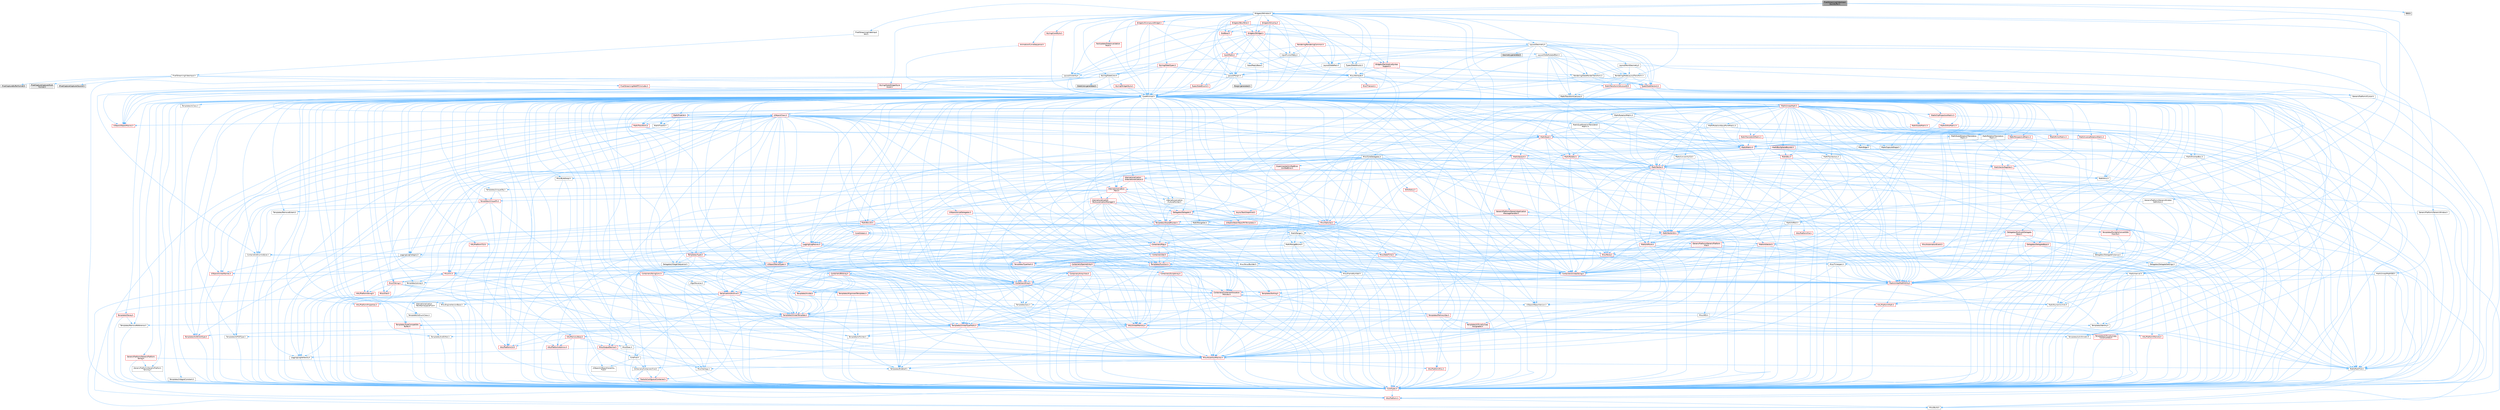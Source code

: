 digraph "PixelStreamingVideoInputBackBuffer.h"
{
 // INTERACTIVE_SVG=YES
 // LATEX_PDF_SIZE
  bgcolor="transparent";
  edge [fontname=Helvetica,fontsize=10,labelfontname=Helvetica,labelfontsize=10];
  node [fontname=Helvetica,fontsize=10,shape=box,height=0.2,width=0.4];
  Node1 [id="Node000001",label="PixelStreamingVideoInput\lBackBuffer.h",height=0.2,width=0.4,color="gray40", fillcolor="grey60", style="filled", fontcolor="black",tooltip=" "];
  Node1 -> Node2 [id="edge1_Node000001_Node000002",color="steelblue1",style="solid",tooltip=" "];
  Node2 [id="Node000002",label="PixelStreamingVideoInput\lRHI.h",height=0.2,width=0.4,color="grey40", fillcolor="white", style="filled",URL="$d2/ddb/PixelStreamingVideoInputRHI_8h.html",tooltip=" "];
  Node2 -> Node3 [id="edge2_Node000002_Node000003",color="steelblue1",style="solid",tooltip=" "];
  Node3 [id="Node000003",label="PixelStreamingVideoInput.h",height=0.2,width=0.4,color="grey40", fillcolor="white", style="filled",URL="$d4/d70/PixelStreamingVideoInput_8h.html",tooltip=" "];
  Node3 -> Node4 [id="edge3_Node000003_Node000004",color="steelblue1",style="solid",tooltip=" "];
  Node4 [id="Node000004",label="IPixelCaptureCapturerSource.h",height=0.2,width=0.4,color="grey60", fillcolor="#E0E0E0", style="filled",tooltip=" "];
  Node3 -> Node5 [id="edge4_Node000003_Node000005",color="steelblue1",style="solid",tooltip=" "];
  Node5 [id="Node000005",label="PixelCaptureCapturerMulti\lFormat.h",height=0.2,width=0.4,color="grey60", fillcolor="#E0E0E0", style="filled",tooltip=" "];
  Node3 -> Node6 [id="edge5_Node000003_Node000006",color="steelblue1",style="solid",tooltip=" "];
  Node6 [id="Node000006",label="Delegates/IDelegateInstance.h",height=0.2,width=0.4,color="grey40", fillcolor="white", style="filled",URL="$d2/d10/IDelegateInstance_8h.html",tooltip=" "];
  Node6 -> Node7 [id="edge6_Node000006_Node000007",color="steelblue1",style="solid",tooltip=" "];
  Node7 [id="Node000007",label="CoreTypes.h",height=0.2,width=0.4,color="red", fillcolor="#FFF0F0", style="filled",URL="$dc/dec/CoreTypes_8h.html",tooltip=" "];
  Node7 -> Node8 [id="edge7_Node000007_Node000008",color="steelblue1",style="solid",tooltip=" "];
  Node8 [id="Node000008",label="HAL/Platform.h",height=0.2,width=0.4,color="red", fillcolor="#FFF0F0", style="filled",URL="$d9/dd0/Platform_8h.html",tooltip=" "];
  Node8 -> Node9 [id="edge8_Node000008_Node000009",color="steelblue1",style="solid",tooltip=" "];
  Node9 [id="Node000009",label="Misc/Build.h",height=0.2,width=0.4,color="grey40", fillcolor="white", style="filled",URL="$d3/dbb/Build_8h.html",tooltip=" "];
  Node6 -> Node21 [id="edge9_Node000006_Node000021",color="steelblue1",style="solid",tooltip=" "];
  Node21 [id="Node000021",label="Templates/TypeHash.h",height=0.2,width=0.4,color="red", fillcolor="#FFF0F0", style="filled",URL="$d1/d62/TypeHash_8h.html",tooltip=" "];
  Node21 -> Node7 [id="edge10_Node000021_Node000007",color="steelblue1",style="solid",tooltip=" "];
  Node21 -> Node24 [id="edge11_Node000021_Node000024",color="steelblue1",style="solid",tooltip=" "];
  Node24 [id="Node000024",label="Misc/Crc.h",height=0.2,width=0.4,color="red", fillcolor="#FFF0F0", style="filled",URL="$d4/dd2/Crc_8h.html",tooltip=" "];
  Node24 -> Node7 [id="edge12_Node000024_Node000007",color="steelblue1",style="solid",tooltip=" "];
  Node24 -> Node25 [id="edge13_Node000024_Node000025",color="steelblue1",style="solid",tooltip=" "];
  Node25 [id="Node000025",label="HAL/PlatformString.h",height=0.2,width=0.4,color="red", fillcolor="#FFF0F0", style="filled",URL="$db/db5/PlatformString_8h.html",tooltip=" "];
  Node25 -> Node7 [id="edge14_Node000025_Node000007",color="steelblue1",style="solid",tooltip=" "];
  Node24 -> Node27 [id="edge15_Node000024_Node000027",color="steelblue1",style="solid",tooltip=" "];
  Node27 [id="Node000027",label="Misc/AssertionMacros.h",height=0.2,width=0.4,color="red", fillcolor="#FFF0F0", style="filled",URL="$d0/dfa/AssertionMacros_8h.html",tooltip=" "];
  Node27 -> Node7 [id="edge16_Node000027_Node000007",color="steelblue1",style="solid",tooltip=" "];
  Node27 -> Node8 [id="edge17_Node000027_Node000008",color="steelblue1",style="solid",tooltip=" "];
  Node27 -> Node28 [id="edge18_Node000027_Node000028",color="steelblue1",style="solid",tooltip=" "];
  Node28 [id="Node000028",label="HAL/PlatformMisc.h",height=0.2,width=0.4,color="red", fillcolor="#FFF0F0", style="filled",URL="$d0/df5/PlatformMisc_8h.html",tooltip=" "];
  Node28 -> Node7 [id="edge19_Node000028_Node000007",color="steelblue1",style="solid",tooltip=" "];
  Node27 -> Node23 [id="edge20_Node000027_Node000023",color="steelblue1",style="solid",tooltip=" "];
  Node23 [id="Node000023",label="Templates/EnableIf.h",height=0.2,width=0.4,color="grey40", fillcolor="white", style="filled",URL="$d7/d60/EnableIf_8h.html",tooltip=" "];
  Node23 -> Node7 [id="edge21_Node000023_Node000007",color="steelblue1",style="solid",tooltip=" "];
  Node27 -> Node69 [id="edge22_Node000027_Node000069",color="steelblue1",style="solid",tooltip=" "];
  Node69 [id="Node000069",label="Misc/VarArgs.h",height=0.2,width=0.4,color="grey40", fillcolor="white", style="filled",URL="$d5/d6f/VarArgs_8h.html",tooltip=" "];
  Node69 -> Node7 [id="edge23_Node000069_Node000007",color="steelblue1",style="solid",tooltip=" "];
  Node24 -> Node76 [id="edge24_Node000024_Node000076",color="steelblue1",style="solid",tooltip=" "];
  Node76 [id="Node000076",label="Misc/CString.h",height=0.2,width=0.4,color="red", fillcolor="#FFF0F0", style="filled",URL="$d2/d49/CString_8h.html",tooltip=" "];
  Node76 -> Node7 [id="edge25_Node000076_Node000007",color="steelblue1",style="solid",tooltip=" "];
  Node76 -> Node40 [id="edge26_Node000076_Node000040",color="steelblue1",style="solid",tooltip=" "];
  Node40 [id="Node000040",label="HAL/PlatformCrt.h",height=0.2,width=0.4,color="red", fillcolor="#FFF0F0", style="filled",URL="$d8/d75/PlatformCrt_8h.html",tooltip=" "];
  Node76 -> Node25 [id="edge27_Node000076_Node000025",color="steelblue1",style="solid",tooltip=" "];
  Node76 -> Node27 [id="edge28_Node000076_Node000027",color="steelblue1",style="solid",tooltip=" "];
  Node76 -> Node77 [id="edge29_Node000076_Node000077",color="steelblue1",style="solid",tooltip=" "];
  Node77 [id="Node000077",label="Misc/Char.h",height=0.2,width=0.4,color="red", fillcolor="#FFF0F0", style="filled",URL="$d0/d58/Char_8h.html",tooltip=" "];
  Node77 -> Node7 [id="edge30_Node000077_Node000007",color="steelblue1",style="solid",tooltip=" "];
  Node76 -> Node69 [id="edge31_Node000076_Node000069",color="steelblue1",style="solid",tooltip=" "];
  Node24 -> Node77 [id="edge32_Node000024_Node000077",color="steelblue1",style="solid",tooltip=" "];
  Node24 -> Node81 [id="edge33_Node000024_Node000081",color="steelblue1",style="solid",tooltip=" "];
  Node81 [id="Node000081",label="Templates/UnrealTypeTraits.h",height=0.2,width=0.4,color="red", fillcolor="#FFF0F0", style="filled",URL="$d2/d2d/UnrealTypeTraits_8h.html",tooltip=" "];
  Node81 -> Node7 [id="edge34_Node000081_Node000007",color="steelblue1",style="solid",tooltip=" "];
  Node81 -> Node82 [id="edge35_Node000081_Node000082",color="steelblue1",style="solid",tooltip=" "];
  Node82 [id="Node000082",label="Templates/IsPointer.h",height=0.2,width=0.4,color="grey40", fillcolor="white", style="filled",URL="$d7/d05/IsPointer_8h.html",tooltip=" "];
  Node82 -> Node7 [id="edge36_Node000082_Node000007",color="steelblue1",style="solid",tooltip=" "];
  Node81 -> Node27 [id="edge37_Node000081_Node000027",color="steelblue1",style="solid",tooltip=" "];
  Node81 -> Node83 [id="edge38_Node000081_Node000083",color="steelblue1",style="solid",tooltip=" "];
  Node83 [id="Node000083",label="Templates/AndOrNot.h",height=0.2,width=0.4,color="grey40", fillcolor="white", style="filled",URL="$db/d0a/AndOrNot_8h.html",tooltip=" "];
  Node83 -> Node7 [id="edge39_Node000083_Node000007",color="steelblue1",style="solid",tooltip=" "];
  Node81 -> Node23 [id="edge40_Node000081_Node000023",color="steelblue1",style="solid",tooltip=" "];
  Node81 -> Node84 [id="edge41_Node000081_Node000084",color="steelblue1",style="solid",tooltip=" "];
  Node84 [id="Node000084",label="Templates/IsArithmetic.h",height=0.2,width=0.4,color="grey40", fillcolor="white", style="filled",URL="$d2/d5d/IsArithmetic_8h.html",tooltip=" "];
  Node84 -> Node7 [id="edge42_Node000084_Node000007",color="steelblue1",style="solid",tooltip=" "];
  Node81 -> Node86 [id="edge43_Node000081_Node000086",color="steelblue1",style="solid",tooltip=" "];
  Node86 [id="Node000086",label="Templates/IsPODType.h",height=0.2,width=0.4,color="grey40", fillcolor="white", style="filled",URL="$d7/db1/IsPODType_8h.html",tooltip=" "];
  Node86 -> Node7 [id="edge44_Node000086_Node000007",color="steelblue1",style="solid",tooltip=" "];
  Node81 -> Node87 [id="edge45_Node000081_Node000087",color="steelblue1",style="solid",tooltip=" "];
  Node87 [id="Node000087",label="Templates/IsUECoreType.h",height=0.2,width=0.4,color="red", fillcolor="#FFF0F0", style="filled",URL="$d1/db8/IsUECoreType_8h.html",tooltip=" "];
  Node87 -> Node7 [id="edge46_Node000087_Node000007",color="steelblue1",style="solid",tooltip=" "];
  Node81 -> Node88 [id="edge47_Node000081_Node000088",color="steelblue1",style="solid",tooltip=" "];
  Node88 [id="Node000088",label="Templates/IsTriviallyCopy\lConstructible.h",height=0.2,width=0.4,color="red", fillcolor="#FFF0F0", style="filled",URL="$d3/d78/IsTriviallyCopyConstructible_8h.html",tooltip=" "];
  Node88 -> Node7 [id="edge48_Node000088_Node000007",color="steelblue1",style="solid",tooltip=" "];
  Node6 -> Node90 [id="edge49_Node000006_Node000090",color="steelblue1",style="solid",tooltip=" "];
  Node90 [id="Node000090",label="UObject/NameTypes.h",height=0.2,width=0.4,color="red", fillcolor="#FFF0F0", style="filled",URL="$d6/d35/NameTypes_8h.html",tooltip=" "];
  Node90 -> Node7 [id="edge50_Node000090_Node000007",color="steelblue1",style="solid",tooltip=" "];
  Node90 -> Node27 [id="edge51_Node000090_Node000027",color="steelblue1",style="solid",tooltip=" "];
  Node90 -> Node91 [id="edge52_Node000090_Node000091",color="steelblue1",style="solid",tooltip=" "];
  Node91 [id="Node000091",label="HAL/UnrealMemory.h",height=0.2,width=0.4,color="red", fillcolor="#FFF0F0", style="filled",URL="$d9/d96/UnrealMemory_8h.html",tooltip=" "];
  Node91 -> Node7 [id="edge53_Node000091_Node000007",color="steelblue1",style="solid",tooltip=" "];
  Node91 -> Node93 [id="edge54_Node000091_Node000093",color="steelblue1",style="solid",tooltip=" "];
  Node93 [id="Node000093",label="HAL/MemoryBase.h",height=0.2,width=0.4,color="red", fillcolor="#FFF0F0", style="filled",URL="$d6/d9f/MemoryBase_8h.html",tooltip=" "];
  Node93 -> Node7 [id="edge55_Node000093_Node000007",color="steelblue1",style="solid",tooltip=" "];
  Node93 -> Node57 [id="edge56_Node000093_Node000057",color="steelblue1",style="solid",tooltip=" "];
  Node57 [id="Node000057",label="HAL/PlatformAtomics.h",height=0.2,width=0.4,color="red", fillcolor="#FFF0F0", style="filled",URL="$d3/d36/PlatformAtomics_8h.html",tooltip=" "];
  Node57 -> Node7 [id="edge57_Node000057_Node000007",color="steelblue1",style="solid",tooltip=" "];
  Node93 -> Node40 [id="edge58_Node000093_Node000040",color="steelblue1",style="solid",tooltip=" "];
  Node93 -> Node94 [id="edge59_Node000093_Node000094",color="steelblue1",style="solid",tooltip=" "];
  Node94 [id="Node000094",label="Misc/Exec.h",height=0.2,width=0.4,color="grey40", fillcolor="white", style="filled",URL="$de/ddb/Exec_8h.html",tooltip=" "];
  Node94 -> Node7 [id="edge60_Node000094_Node000007",color="steelblue1",style="solid",tooltip=" "];
  Node94 -> Node27 [id="edge61_Node000094_Node000027",color="steelblue1",style="solid",tooltip=" "];
  Node93 -> Node95 [id="edge62_Node000093_Node000095",color="steelblue1",style="solid",tooltip=" "];
  Node95 [id="Node000095",label="Misc/OutputDevice.h",height=0.2,width=0.4,color="red", fillcolor="#FFF0F0", style="filled",URL="$d7/d32/OutputDevice_8h.html",tooltip=" "];
  Node95 -> Node35 [id="edge63_Node000095_Node000035",color="steelblue1",style="solid",tooltip=" "];
  Node35 [id="Node000035",label="CoreFwd.h",height=0.2,width=0.4,color="grey40", fillcolor="white", style="filled",URL="$d1/d1e/CoreFwd_8h.html",tooltip=" "];
  Node35 -> Node7 [id="edge64_Node000035_Node000007",color="steelblue1",style="solid",tooltip=" "];
  Node35 -> Node36 [id="edge65_Node000035_Node000036",color="steelblue1",style="solid",tooltip=" "];
  Node36 [id="Node000036",label="Containers/ContainersFwd.h",height=0.2,width=0.4,color="grey40", fillcolor="white", style="filled",URL="$d4/d0a/ContainersFwd_8h.html",tooltip=" "];
  Node36 -> Node8 [id="edge66_Node000036_Node000008",color="steelblue1",style="solid",tooltip=" "];
  Node36 -> Node7 [id="edge67_Node000036_Node000007",color="steelblue1",style="solid",tooltip=" "];
  Node36 -> Node33 [id="edge68_Node000036_Node000033",color="steelblue1",style="solid",tooltip=" "];
  Node33 [id="Node000033",label="Traits/IsContiguousContainer.h",height=0.2,width=0.4,color="red", fillcolor="#FFF0F0", style="filled",URL="$d5/d3c/IsContiguousContainer_8h.html",tooltip=" "];
  Node33 -> Node7 [id="edge69_Node000033_Node000007",color="steelblue1",style="solid",tooltip=" "];
  Node35 -> Node37 [id="edge70_Node000035_Node000037",color="steelblue1",style="solid",tooltip=" "];
  Node37 [id="Node000037",label="Math/MathFwd.h",height=0.2,width=0.4,color="grey40", fillcolor="white", style="filled",URL="$d2/d10/MathFwd_8h.html",tooltip=" "];
  Node37 -> Node8 [id="edge71_Node000037_Node000008",color="steelblue1",style="solid",tooltip=" "];
  Node35 -> Node38 [id="edge72_Node000035_Node000038",color="steelblue1",style="solid",tooltip=" "];
  Node38 [id="Node000038",label="UObject/UObjectHierarchy\lFwd.h",height=0.2,width=0.4,color="grey40", fillcolor="white", style="filled",URL="$d3/d13/UObjectHierarchyFwd_8h.html",tooltip=" "];
  Node95 -> Node7 [id="edge73_Node000095_Node000007",color="steelblue1",style="solid",tooltip=" "];
  Node95 -> Node96 [id="edge74_Node000095_Node000096",color="steelblue1",style="solid",tooltip=" "];
  Node96 [id="Node000096",label="Logging/LogVerbosity.h",height=0.2,width=0.4,color="grey40", fillcolor="white", style="filled",URL="$d2/d8f/LogVerbosity_8h.html",tooltip=" "];
  Node96 -> Node7 [id="edge75_Node000096_Node000007",color="steelblue1",style="solid",tooltip=" "];
  Node95 -> Node69 [id="edge76_Node000095_Node000069",color="steelblue1",style="solid",tooltip=" "];
  Node91 -> Node103 [id="edge77_Node000091_Node000103",color="steelblue1",style="solid",tooltip=" "];
  Node103 [id="Node000103",label="HAL/PlatformMemory.h",height=0.2,width=0.4,color="red", fillcolor="#FFF0F0", style="filled",URL="$de/d68/PlatformMemory_8h.html",tooltip=" "];
  Node103 -> Node7 [id="edge78_Node000103_Node000007",color="steelblue1",style="solid",tooltip=" "];
  Node91 -> Node82 [id="edge79_Node000091_Node000082",color="steelblue1",style="solid",tooltip=" "];
  Node90 -> Node81 [id="edge80_Node000090_Node000081",color="steelblue1",style="solid",tooltip=" "];
  Node90 -> Node106 [id="edge81_Node000090_Node000106",color="steelblue1",style="solid",tooltip=" "];
  Node106 [id="Node000106",label="Templates/UnrealTemplate.h",height=0.2,width=0.4,color="red", fillcolor="#FFF0F0", style="filled",URL="$d4/d24/UnrealTemplate_8h.html",tooltip=" "];
  Node106 -> Node7 [id="edge82_Node000106_Node000007",color="steelblue1",style="solid",tooltip=" "];
  Node106 -> Node82 [id="edge83_Node000106_Node000082",color="steelblue1",style="solid",tooltip=" "];
  Node106 -> Node91 [id="edge84_Node000106_Node000091",color="steelblue1",style="solid",tooltip=" "];
  Node106 -> Node81 [id="edge85_Node000106_Node000081",color="steelblue1",style="solid",tooltip=" "];
  Node106 -> Node109 [id="edge86_Node000106_Node000109",color="steelblue1",style="solid",tooltip=" "];
  Node109 [id="Node000109",label="Templates/RemoveReference.h",height=0.2,width=0.4,color="grey40", fillcolor="white", style="filled",URL="$da/dbe/RemoveReference_8h.html",tooltip=" "];
  Node109 -> Node7 [id="edge87_Node000109_Node000007",color="steelblue1",style="solid",tooltip=" "];
  Node106 -> Node110 [id="edge88_Node000106_Node000110",color="steelblue1",style="solid",tooltip=" "];
  Node110 [id="Node000110",label="Templates/TypeCompatible\lBytes.h",height=0.2,width=0.4,color="red", fillcolor="#FFF0F0", style="filled",URL="$df/d0a/TypeCompatibleBytes_8h.html",tooltip=" "];
  Node110 -> Node7 [id="edge89_Node000110_Node000007",color="steelblue1",style="solid",tooltip=" "];
  Node106 -> Node71 [id="edge90_Node000106_Node000071",color="steelblue1",style="solid",tooltip=" "];
  Node71 [id="Node000071",label="Templates/Identity.h",height=0.2,width=0.4,color="grey40", fillcolor="white", style="filled",URL="$d0/dd5/Identity_8h.html",tooltip=" "];
  Node106 -> Node33 [id="edge91_Node000106_Node000033",color="steelblue1",style="solid",tooltip=" "];
  Node90 -> Node112 [id="edge92_Node000090_Node000112",color="steelblue1",style="solid",tooltip=" "];
  Node112 [id="Node000112",label="Containers/UnrealString.h",height=0.2,width=0.4,color="red", fillcolor="#FFF0F0", style="filled",URL="$d5/dba/UnrealString_8h.html",tooltip=" "];
  Node90 -> Node119 [id="edge93_Node000090_Node000119",color="steelblue1",style="solid",tooltip=" "];
  Node119 [id="Node000119",label="Containers/StringConv.h",height=0.2,width=0.4,color="red", fillcolor="#FFF0F0", style="filled",URL="$d3/ddf/StringConv_8h.html",tooltip=" "];
  Node119 -> Node7 [id="edge94_Node000119_Node000007",color="steelblue1",style="solid",tooltip=" "];
  Node119 -> Node27 [id="edge95_Node000119_Node000027",color="steelblue1",style="solid",tooltip=" "];
  Node119 -> Node120 [id="edge96_Node000119_Node000120",color="steelblue1",style="solid",tooltip=" "];
  Node120 [id="Node000120",label="Containers/ContainerAllocation\lPolicies.h",height=0.2,width=0.4,color="red", fillcolor="#FFF0F0", style="filled",URL="$d7/dff/ContainerAllocationPolicies_8h.html",tooltip=" "];
  Node120 -> Node7 [id="edge97_Node000120_Node000007",color="steelblue1",style="solid",tooltip=" "];
  Node120 -> Node120 [id="edge98_Node000120_Node000120",color="steelblue1",style="solid",tooltip=" "];
  Node120 -> Node122 [id="edge99_Node000120_Node000122",color="steelblue1",style="solid",tooltip=" "];
  Node122 [id="Node000122",label="HAL/PlatformMath.h",height=0.2,width=0.4,color="red", fillcolor="#FFF0F0", style="filled",URL="$dc/d53/PlatformMath_8h.html",tooltip=" "];
  Node122 -> Node7 [id="edge100_Node000122_Node000007",color="steelblue1",style="solid",tooltip=" "];
  Node120 -> Node91 [id="edge101_Node000120_Node000091",color="steelblue1",style="solid",tooltip=" "];
  Node120 -> Node50 [id="edge102_Node000120_Node000050",color="steelblue1",style="solid",tooltip=" "];
  Node50 [id="Node000050",label="Math/NumericLimits.h",height=0.2,width=0.4,color="grey40", fillcolor="white", style="filled",URL="$df/d1b/NumericLimits_8h.html",tooltip=" "];
  Node50 -> Node7 [id="edge103_Node000050_Node000007",color="steelblue1",style="solid",tooltip=" "];
  Node120 -> Node27 [id="edge104_Node000120_Node000027",color="steelblue1",style="solid",tooltip=" "];
  Node120 -> Node131 [id="edge105_Node000120_Node000131",color="steelblue1",style="solid",tooltip=" "];
  Node131 [id="Node000131",label="Templates/MemoryOps.h",height=0.2,width=0.4,color="red", fillcolor="#FFF0F0", style="filled",URL="$db/dea/MemoryOps_8h.html",tooltip=" "];
  Node131 -> Node7 [id="edge106_Node000131_Node000007",color="steelblue1",style="solid",tooltip=" "];
  Node131 -> Node91 [id="edge107_Node000131_Node000091",color="steelblue1",style="solid",tooltip=" "];
  Node131 -> Node102 [id="edge108_Node000131_Node000102",color="steelblue1",style="solid",tooltip=" "];
  Node102 [id="Node000102",label="Templates/IsTriviallyCopy\lAssignable.h",height=0.2,width=0.4,color="red", fillcolor="#FFF0F0", style="filled",URL="$d2/df2/IsTriviallyCopyAssignable_8h.html",tooltip=" "];
  Node102 -> Node7 [id="edge109_Node000102_Node000007",color="steelblue1",style="solid",tooltip=" "];
  Node131 -> Node88 [id="edge110_Node000131_Node000088",color="steelblue1",style="solid",tooltip=" "];
  Node131 -> Node81 [id="edge111_Node000131_Node000081",color="steelblue1",style="solid",tooltip=" "];
  Node120 -> Node110 [id="edge112_Node000120_Node000110",color="steelblue1",style="solid",tooltip=" "];
  Node119 -> Node132 [id="edge113_Node000119_Node000132",color="steelblue1",style="solid",tooltip=" "];
  Node132 [id="Node000132",label="Containers/Array.h",height=0.2,width=0.4,color="red", fillcolor="#FFF0F0", style="filled",URL="$df/dd0/Array_8h.html",tooltip=" "];
  Node132 -> Node7 [id="edge114_Node000132_Node000007",color="steelblue1",style="solid",tooltip=" "];
  Node132 -> Node27 [id="edge115_Node000132_Node000027",color="steelblue1",style="solid",tooltip=" "];
  Node132 -> Node91 [id="edge116_Node000132_Node000091",color="steelblue1",style="solid",tooltip=" "];
  Node132 -> Node81 [id="edge117_Node000132_Node000081",color="steelblue1",style="solid",tooltip=" "];
  Node132 -> Node106 [id="edge118_Node000132_Node000106",color="steelblue1",style="solid",tooltip=" "];
  Node132 -> Node120 [id="edge119_Node000132_Node000120",color="steelblue1",style="solid",tooltip=" "];
  Node132 -> Node139 [id="edge120_Node000132_Node000139",color="steelblue1",style="solid",tooltip=" "];
  Node139 [id="Node000139",label="Serialization/Archive.h",height=0.2,width=0.4,color="red", fillcolor="#FFF0F0", style="filled",URL="$d7/d3b/Archive_8h.html",tooltip=" "];
  Node139 -> Node35 [id="edge121_Node000139_Node000035",color="steelblue1",style="solid",tooltip=" "];
  Node139 -> Node7 [id="edge122_Node000139_Node000007",color="steelblue1",style="solid",tooltip=" "];
  Node139 -> Node140 [id="edge123_Node000139_Node000140",color="steelblue1",style="solid",tooltip=" "];
  Node140 [id="Node000140",label="HAL/PlatformProperties.h",height=0.2,width=0.4,color="red", fillcolor="#FFF0F0", style="filled",URL="$d9/db0/PlatformProperties_8h.html",tooltip=" "];
  Node140 -> Node7 [id="edge124_Node000140_Node000007",color="steelblue1",style="solid",tooltip=" "];
  Node139 -> Node143 [id="edge125_Node000139_Node000143",color="steelblue1",style="solid",tooltip=" "];
  Node143 [id="Node000143",label="Internationalization\l/TextNamespaceFwd.h",height=0.2,width=0.4,color="grey40", fillcolor="white", style="filled",URL="$d8/d97/TextNamespaceFwd_8h.html",tooltip=" "];
  Node143 -> Node7 [id="edge126_Node000143_Node000007",color="steelblue1",style="solid",tooltip=" "];
  Node139 -> Node37 [id="edge127_Node000139_Node000037",color="steelblue1",style="solid",tooltip=" "];
  Node139 -> Node27 [id="edge128_Node000139_Node000027",color="steelblue1",style="solid",tooltip=" "];
  Node139 -> Node9 [id="edge129_Node000139_Node000009",color="steelblue1",style="solid",tooltip=" "];
  Node139 -> Node144 [id="edge130_Node000139_Node000144",color="steelblue1",style="solid",tooltip=" "];
  Node144 [id="Node000144",label="Misc/EngineVersionBase.h",height=0.2,width=0.4,color="grey40", fillcolor="white", style="filled",URL="$d5/d2b/EngineVersionBase_8h.html",tooltip=" "];
  Node144 -> Node7 [id="edge131_Node000144_Node000007",color="steelblue1",style="solid",tooltip=" "];
  Node139 -> Node69 [id="edge132_Node000139_Node000069",color="steelblue1",style="solid",tooltip=" "];
  Node139 -> Node23 [id="edge133_Node000139_Node000023",color="steelblue1",style="solid",tooltip=" "];
  Node139 -> Node147 [id="edge134_Node000139_Node000147",color="steelblue1",style="solid",tooltip=" "];
  Node147 [id="Node000147",label="Templates/IsEnumClass.h",height=0.2,width=0.4,color="grey40", fillcolor="white", style="filled",URL="$d7/d15/IsEnumClass_8h.html",tooltip=" "];
  Node147 -> Node7 [id="edge135_Node000147_Node000007",color="steelblue1",style="solid",tooltip=" "];
  Node147 -> Node83 [id="edge136_Node000147_Node000083",color="steelblue1",style="solid",tooltip=" "];
  Node139 -> Node106 [id="edge137_Node000139_Node000106",color="steelblue1",style="solid",tooltip=" "];
  Node139 -> Node148 [id="edge138_Node000139_Node000148",color="steelblue1",style="solid",tooltip=" "];
  Node148 [id="Node000148",label="UObject/ObjectVersion.h",height=0.2,width=0.4,color="grey40", fillcolor="white", style="filled",URL="$da/d63/ObjectVersion_8h.html",tooltip=" "];
  Node148 -> Node7 [id="edge139_Node000148_Node000007",color="steelblue1",style="solid",tooltip=" "];
  Node132 -> Node158 [id="edge140_Node000132_Node000158",color="steelblue1",style="solid",tooltip=" "];
  Node158 [id="Node000158",label="Templates/Invoke.h",height=0.2,width=0.4,color="red", fillcolor="#FFF0F0", style="filled",URL="$d7/deb/Invoke_8h.html",tooltip=" "];
  Node158 -> Node7 [id="edge141_Node000158_Node000007",color="steelblue1",style="solid",tooltip=" "];
  Node158 -> Node106 [id="edge142_Node000158_Node000106",color="steelblue1",style="solid",tooltip=" "];
  Node132 -> Node163 [id="edge143_Node000132_Node000163",color="steelblue1",style="solid",tooltip=" "];
  Node163 [id="Node000163",label="Templates/Less.h",height=0.2,width=0.4,color="grey40", fillcolor="white", style="filled",URL="$de/dc8/Less_8h.html",tooltip=" "];
  Node163 -> Node7 [id="edge144_Node000163_Node000007",color="steelblue1",style="solid",tooltip=" "];
  Node163 -> Node106 [id="edge145_Node000163_Node000106",color="steelblue1",style="solid",tooltip=" "];
  Node132 -> Node171 [id="edge146_Node000132_Node000171",color="steelblue1",style="solid",tooltip=" "];
  Node171 [id="Node000171",label="Templates/Sorting.h",height=0.2,width=0.4,color="red", fillcolor="#FFF0F0", style="filled",URL="$d3/d9e/Sorting_8h.html",tooltip=" "];
  Node171 -> Node7 [id="edge147_Node000171_Node000007",color="steelblue1",style="solid",tooltip=" "];
  Node171 -> Node122 [id="edge148_Node000171_Node000122",color="steelblue1",style="solid",tooltip=" "];
  Node171 -> Node163 [id="edge149_Node000171_Node000163",color="steelblue1",style="solid",tooltip=" "];
  Node132 -> Node175 [id="edge150_Node000132_Node000175",color="steelblue1",style="solid",tooltip=" "];
  Node175 [id="Node000175",label="Templates/AlignmentTemplates.h",height=0.2,width=0.4,color="red", fillcolor="#FFF0F0", style="filled",URL="$dd/d32/AlignmentTemplates_8h.html",tooltip=" "];
  Node175 -> Node7 [id="edge151_Node000175_Node000007",color="steelblue1",style="solid",tooltip=" "];
  Node175 -> Node82 [id="edge152_Node000175_Node000082",color="steelblue1",style="solid",tooltip=" "];
  Node119 -> Node76 [id="edge153_Node000119_Node000076",color="steelblue1",style="solid",tooltip=" "];
  Node119 -> Node176 [id="edge154_Node000119_Node000176",color="steelblue1",style="solid",tooltip=" "];
  Node176 [id="Node000176",label="Templates/IsArray.h",height=0.2,width=0.4,color="grey40", fillcolor="white", style="filled",URL="$d8/d8d/IsArray_8h.html",tooltip=" "];
  Node176 -> Node7 [id="edge155_Node000176_Node000007",color="steelblue1",style="solid",tooltip=" "];
  Node119 -> Node106 [id="edge156_Node000119_Node000106",color="steelblue1",style="solid",tooltip=" "];
  Node119 -> Node81 [id="edge157_Node000119_Node000081",color="steelblue1",style="solid",tooltip=" "];
  Node119 -> Node33 [id="edge158_Node000119_Node000033",color="steelblue1",style="solid",tooltip=" "];
  Node90 -> Node177 [id="edge159_Node000090_Node000177",color="steelblue1",style="solid",tooltip=" "];
  Node177 [id="Node000177",label="UObject/UnrealNames.h",height=0.2,width=0.4,color="red", fillcolor="#FFF0F0", style="filled",URL="$d8/db1/UnrealNames_8h.html",tooltip=" "];
  Node177 -> Node7 [id="edge160_Node000177_Node000007",color="steelblue1",style="solid",tooltip=" "];
  Node6 -> Node185 [id="edge161_Node000006_Node000185",color="steelblue1",style="solid",tooltip=" "];
  Node185 [id="Node000185",label="Delegates/DelegateSettings.h",height=0.2,width=0.4,color="grey40", fillcolor="white", style="filled",URL="$d0/d97/DelegateSettings_8h.html",tooltip=" "];
  Node185 -> Node7 [id="edge162_Node000185_Node000007",color="steelblue1",style="solid",tooltip=" "];
  Node3 -> Node186 [id="edge163_Node000003_Node000186",color="steelblue1",style="solid",tooltip=" "];
  Node186 [id="Node000186",label="PixelStreamingWebRTCIncludes.h",height=0.2,width=0.4,color="red", fillcolor="#FFF0F0", style="filled",URL="$d6/d79/PixelStreamingWebRTCIncludes_8h.html",tooltip=" "];
  Node186 -> Node187 [id="edge164_Node000186_Node000187",color="steelblue1",style="solid",tooltip=" "];
  Node187 [id="Node000187",label="CoreMinimal.h",height=0.2,width=0.4,color="grey40", fillcolor="white", style="filled",URL="$d7/d67/CoreMinimal_8h.html",tooltip=" "];
  Node187 -> Node7 [id="edge165_Node000187_Node000007",color="steelblue1",style="solid",tooltip=" "];
  Node187 -> Node35 [id="edge166_Node000187_Node000035",color="steelblue1",style="solid",tooltip=" "];
  Node187 -> Node38 [id="edge167_Node000187_Node000038",color="steelblue1",style="solid",tooltip=" "];
  Node187 -> Node36 [id="edge168_Node000187_Node000036",color="steelblue1",style="solid",tooltip=" "];
  Node187 -> Node69 [id="edge169_Node000187_Node000069",color="steelblue1",style="solid",tooltip=" "];
  Node187 -> Node96 [id="edge170_Node000187_Node000096",color="steelblue1",style="solid",tooltip=" "];
  Node187 -> Node95 [id="edge171_Node000187_Node000095",color="steelblue1",style="solid",tooltip=" "];
  Node187 -> Node40 [id="edge172_Node000187_Node000040",color="steelblue1",style="solid",tooltip=" "];
  Node187 -> Node28 [id="edge173_Node000187_Node000028",color="steelblue1",style="solid",tooltip=" "];
  Node187 -> Node27 [id="edge174_Node000187_Node000027",color="steelblue1",style="solid",tooltip=" "];
  Node187 -> Node82 [id="edge175_Node000187_Node000082",color="steelblue1",style="solid",tooltip=" "];
  Node187 -> Node103 [id="edge176_Node000187_Node000103",color="steelblue1",style="solid",tooltip=" "];
  Node187 -> Node57 [id="edge177_Node000187_Node000057",color="steelblue1",style="solid",tooltip=" "];
  Node187 -> Node94 [id="edge178_Node000187_Node000094",color="steelblue1",style="solid",tooltip=" "];
  Node187 -> Node93 [id="edge179_Node000187_Node000093",color="steelblue1",style="solid",tooltip=" "];
  Node187 -> Node91 [id="edge180_Node000187_Node000091",color="steelblue1",style="solid",tooltip=" "];
  Node187 -> Node84 [id="edge181_Node000187_Node000084",color="steelblue1",style="solid",tooltip=" "];
  Node187 -> Node83 [id="edge182_Node000187_Node000083",color="steelblue1",style="solid",tooltip=" "];
  Node187 -> Node86 [id="edge183_Node000187_Node000086",color="steelblue1",style="solid",tooltip=" "];
  Node187 -> Node87 [id="edge184_Node000187_Node000087",color="steelblue1",style="solid",tooltip=" "];
  Node187 -> Node88 [id="edge185_Node000187_Node000088",color="steelblue1",style="solid",tooltip=" "];
  Node187 -> Node81 [id="edge186_Node000187_Node000081",color="steelblue1",style="solid",tooltip=" "];
  Node187 -> Node23 [id="edge187_Node000187_Node000023",color="steelblue1",style="solid",tooltip=" "];
  Node187 -> Node109 [id="edge188_Node000187_Node000109",color="steelblue1",style="solid",tooltip=" "];
  Node187 -> Node188 [id="edge189_Node000187_Node000188",color="steelblue1",style="solid",tooltip=" "];
  Node188 [id="Node000188",label="Templates/IntegralConstant.h",height=0.2,width=0.4,color="grey40", fillcolor="white", style="filled",URL="$db/d1b/IntegralConstant_8h.html",tooltip=" "];
  Node188 -> Node7 [id="edge190_Node000188_Node000007",color="steelblue1",style="solid",tooltip=" "];
  Node187 -> Node189 [id="edge191_Node000187_Node000189",color="steelblue1",style="solid",tooltip=" "];
  Node189 [id="Node000189",label="Templates/IsClass.h",height=0.2,width=0.4,color="grey40", fillcolor="white", style="filled",URL="$db/dcb/IsClass_8h.html",tooltip=" "];
  Node189 -> Node7 [id="edge192_Node000189_Node000007",color="steelblue1",style="solid",tooltip=" "];
  Node187 -> Node110 [id="edge193_Node000187_Node000110",color="steelblue1",style="solid",tooltip=" "];
  Node187 -> Node33 [id="edge194_Node000187_Node000033",color="steelblue1",style="solid",tooltip=" "];
  Node187 -> Node106 [id="edge195_Node000187_Node000106",color="steelblue1",style="solid",tooltip=" "];
  Node187 -> Node50 [id="edge196_Node000187_Node000050",color="steelblue1",style="solid",tooltip=" "];
  Node187 -> Node122 [id="edge197_Node000187_Node000122",color="steelblue1",style="solid",tooltip=" "];
  Node187 -> Node102 [id="edge198_Node000187_Node000102",color="steelblue1",style="solid",tooltip=" "];
  Node187 -> Node131 [id="edge199_Node000187_Node000131",color="steelblue1",style="solid",tooltip=" "];
  Node187 -> Node120 [id="edge200_Node000187_Node000120",color="steelblue1",style="solid",tooltip=" "];
  Node187 -> Node147 [id="edge201_Node000187_Node000147",color="steelblue1",style="solid",tooltip=" "];
  Node187 -> Node140 [id="edge202_Node000187_Node000140",color="steelblue1",style="solid",tooltip=" "];
  Node187 -> Node144 [id="edge203_Node000187_Node000144",color="steelblue1",style="solid",tooltip=" "];
  Node187 -> Node143 [id="edge204_Node000187_Node000143",color="steelblue1",style="solid",tooltip=" "];
  Node187 -> Node139 [id="edge205_Node000187_Node000139",color="steelblue1",style="solid",tooltip=" "];
  Node187 -> Node163 [id="edge206_Node000187_Node000163",color="steelblue1",style="solid",tooltip=" "];
  Node187 -> Node171 [id="edge207_Node000187_Node000171",color="steelblue1",style="solid",tooltip=" "];
  Node187 -> Node77 [id="edge208_Node000187_Node000077",color="steelblue1",style="solid",tooltip=" "];
  Node187 -> Node190 [id="edge209_Node000187_Node000190",color="steelblue1",style="solid",tooltip=" "];
  Node190 [id="Node000190",label="GenericPlatform/GenericPlatform\lStricmp.h",height=0.2,width=0.4,color="grey40", fillcolor="white", style="filled",URL="$d2/d86/GenericPlatformStricmp_8h.html",tooltip=" "];
  Node190 -> Node7 [id="edge210_Node000190_Node000007",color="steelblue1",style="solid",tooltip=" "];
  Node187 -> Node191 [id="edge211_Node000187_Node000191",color="steelblue1",style="solid",tooltip=" "];
  Node191 [id="Node000191",label="GenericPlatform/GenericPlatform\lString.h",height=0.2,width=0.4,color="red", fillcolor="#FFF0F0", style="filled",URL="$dd/d20/GenericPlatformString_8h.html",tooltip=" "];
  Node191 -> Node7 [id="edge212_Node000191_Node000007",color="steelblue1",style="solid",tooltip=" "];
  Node191 -> Node190 [id="edge213_Node000191_Node000190",color="steelblue1",style="solid",tooltip=" "];
  Node191 -> Node23 [id="edge214_Node000191_Node000023",color="steelblue1",style="solid",tooltip=" "];
  Node187 -> Node25 [id="edge215_Node000187_Node000025",color="steelblue1",style="solid",tooltip=" "];
  Node187 -> Node76 [id="edge216_Node000187_Node000076",color="steelblue1",style="solid",tooltip=" "];
  Node187 -> Node24 [id="edge217_Node000187_Node000024",color="steelblue1",style="solid",tooltip=" "];
  Node187 -> Node174 [id="edge218_Node000187_Node000174",color="steelblue1",style="solid",tooltip=" "];
  Node174 [id="Node000174",label="Math/UnrealMathUtility.h",height=0.2,width=0.4,color="red", fillcolor="#FFF0F0", style="filled",URL="$db/db8/UnrealMathUtility_8h.html",tooltip=" "];
  Node174 -> Node7 [id="edge219_Node000174_Node000007",color="steelblue1",style="solid",tooltip=" "];
  Node174 -> Node27 [id="edge220_Node000174_Node000027",color="steelblue1",style="solid",tooltip=" "];
  Node174 -> Node122 [id="edge221_Node000174_Node000122",color="steelblue1",style="solid",tooltip=" "];
  Node174 -> Node37 [id="edge222_Node000174_Node000037",color="steelblue1",style="solid",tooltip=" "];
  Node174 -> Node71 [id="edge223_Node000174_Node000071",color="steelblue1",style="solid",tooltip=" "];
  Node187 -> Node112 [id="edge224_Node000187_Node000112",color="steelblue1",style="solid",tooltip=" "];
  Node187 -> Node132 [id="edge225_Node000187_Node000132",color="steelblue1",style="solid",tooltip=" "];
  Node187 -> Node192 [id="edge226_Node000187_Node000192",color="steelblue1",style="solid",tooltip=" "];
  Node192 [id="Node000192",label="Misc/FrameNumber.h",height=0.2,width=0.4,color="grey40", fillcolor="white", style="filled",URL="$dd/dbd/FrameNumber_8h.html",tooltip=" "];
  Node192 -> Node7 [id="edge227_Node000192_Node000007",color="steelblue1",style="solid",tooltip=" "];
  Node192 -> Node50 [id="edge228_Node000192_Node000050",color="steelblue1",style="solid",tooltip=" "];
  Node192 -> Node174 [id="edge229_Node000192_Node000174",color="steelblue1",style="solid",tooltip=" "];
  Node192 -> Node23 [id="edge230_Node000192_Node000023",color="steelblue1",style="solid",tooltip=" "];
  Node192 -> Node81 [id="edge231_Node000192_Node000081",color="steelblue1",style="solid",tooltip=" "];
  Node187 -> Node193 [id="edge232_Node000187_Node000193",color="steelblue1",style="solid",tooltip=" "];
  Node193 [id="Node000193",label="Misc/Timespan.h",height=0.2,width=0.4,color="grey40", fillcolor="white", style="filled",URL="$da/dd9/Timespan_8h.html",tooltip=" "];
  Node193 -> Node7 [id="edge233_Node000193_Node000007",color="steelblue1",style="solid",tooltip=" "];
  Node193 -> Node194 [id="edge234_Node000193_Node000194",color="steelblue1",style="solid",tooltip=" "];
  Node194 [id="Node000194",label="Math/Interval.h",height=0.2,width=0.4,color="grey40", fillcolor="white", style="filled",URL="$d1/d55/Interval_8h.html",tooltip=" "];
  Node194 -> Node7 [id="edge235_Node000194_Node000007",color="steelblue1",style="solid",tooltip=" "];
  Node194 -> Node84 [id="edge236_Node000194_Node000084",color="steelblue1",style="solid",tooltip=" "];
  Node194 -> Node81 [id="edge237_Node000194_Node000081",color="steelblue1",style="solid",tooltip=" "];
  Node194 -> Node50 [id="edge238_Node000194_Node000050",color="steelblue1",style="solid",tooltip=" "];
  Node194 -> Node174 [id="edge239_Node000194_Node000174",color="steelblue1",style="solid",tooltip=" "];
  Node193 -> Node174 [id="edge240_Node000193_Node000174",color="steelblue1",style="solid",tooltip=" "];
  Node193 -> Node27 [id="edge241_Node000193_Node000027",color="steelblue1",style="solid",tooltip=" "];
  Node187 -> Node119 [id="edge242_Node000187_Node000119",color="steelblue1",style="solid",tooltip=" "];
  Node187 -> Node177 [id="edge243_Node000187_Node000177",color="steelblue1",style="solid",tooltip=" "];
  Node187 -> Node90 [id="edge244_Node000187_Node000090",color="steelblue1",style="solid",tooltip=" "];
  Node187 -> Node195 [id="edge245_Node000187_Node000195",color="steelblue1",style="solid",tooltip=" "];
  Node195 [id="Node000195",label="Misc/Parse.h",height=0.2,width=0.4,color="red", fillcolor="#FFF0F0", style="filled",URL="$dc/d71/Parse_8h.html",tooltip=" "];
  Node195 -> Node112 [id="edge246_Node000195_Node000112",color="steelblue1",style="solid",tooltip=" "];
  Node195 -> Node7 [id="edge247_Node000195_Node000007",color="steelblue1",style="solid",tooltip=" "];
  Node195 -> Node40 [id="edge248_Node000195_Node000040",color="steelblue1",style="solid",tooltip=" "];
  Node195 -> Node9 [id="edge249_Node000195_Node000009",color="steelblue1",style="solid",tooltip=" "];
  Node195 -> Node196 [id="edge250_Node000195_Node000196",color="steelblue1",style="solid",tooltip=" "];
  Node196 [id="Node000196",label="Templates/Function.h",height=0.2,width=0.4,color="red", fillcolor="#FFF0F0", style="filled",URL="$df/df5/Function_8h.html",tooltip=" "];
  Node196 -> Node7 [id="edge251_Node000196_Node000007",color="steelblue1",style="solid",tooltip=" "];
  Node196 -> Node27 [id="edge252_Node000196_Node000027",color="steelblue1",style="solid",tooltip=" "];
  Node196 -> Node91 [id="edge253_Node000196_Node000091",color="steelblue1",style="solid",tooltip=" "];
  Node196 -> Node81 [id="edge254_Node000196_Node000081",color="steelblue1",style="solid",tooltip=" "];
  Node196 -> Node158 [id="edge255_Node000196_Node000158",color="steelblue1",style="solid",tooltip=" "];
  Node196 -> Node106 [id="edge256_Node000196_Node000106",color="steelblue1",style="solid",tooltip=" "];
  Node196 -> Node174 [id="edge257_Node000196_Node000174",color="steelblue1",style="solid",tooltip=" "];
  Node187 -> Node175 [id="edge258_Node000187_Node000175",color="steelblue1",style="solid",tooltip=" "];
  Node187 -> Node198 [id="edge259_Node000187_Node000198",color="steelblue1",style="solid",tooltip=" "];
  Node198 [id="Node000198",label="Misc/StructBuilder.h",height=0.2,width=0.4,color="grey40", fillcolor="white", style="filled",URL="$d9/db3/StructBuilder_8h.html",tooltip=" "];
  Node198 -> Node7 [id="edge260_Node000198_Node000007",color="steelblue1",style="solid",tooltip=" "];
  Node198 -> Node174 [id="edge261_Node000198_Node000174",color="steelblue1",style="solid",tooltip=" "];
  Node198 -> Node175 [id="edge262_Node000198_Node000175",color="steelblue1",style="solid",tooltip=" "];
  Node187 -> Node124 [id="edge263_Node000187_Node000124",color="steelblue1",style="solid",tooltip=" "];
  Node124 [id="Node000124",label="Templates/Decay.h",height=0.2,width=0.4,color="red", fillcolor="#FFF0F0", style="filled",URL="$dd/d0f/Decay_8h.html",tooltip=" "];
  Node124 -> Node7 [id="edge264_Node000124_Node000007",color="steelblue1",style="solid",tooltip=" "];
  Node124 -> Node109 [id="edge265_Node000124_Node000109",color="steelblue1",style="solid",tooltip=" "];
  Node187 -> Node199 [id="edge266_Node000187_Node000199",color="steelblue1",style="solid",tooltip=" "];
  Node199 [id="Node000199",label="Templates/PointerIsConvertible\lFromTo.h",height=0.2,width=0.4,color="red", fillcolor="#FFF0F0", style="filled",URL="$d6/d65/PointerIsConvertibleFromTo_8h.html",tooltip=" "];
  Node199 -> Node7 [id="edge267_Node000199_Node000007",color="steelblue1",style="solid",tooltip=" "];
  Node187 -> Node158 [id="edge268_Node000187_Node000158",color="steelblue1",style="solid",tooltip=" "];
  Node187 -> Node196 [id="edge269_Node000187_Node000196",color="steelblue1",style="solid",tooltip=" "];
  Node187 -> Node21 [id="edge270_Node000187_Node000021",color="steelblue1",style="solid",tooltip=" "];
  Node187 -> Node200 [id="edge271_Node000187_Node000200",color="steelblue1",style="solid",tooltip=" "];
  Node200 [id="Node000200",label="Containers/ScriptArray.h",height=0.2,width=0.4,color="red", fillcolor="#FFF0F0", style="filled",URL="$dc/daf/ScriptArray_8h.html",tooltip=" "];
  Node200 -> Node7 [id="edge272_Node000200_Node000007",color="steelblue1",style="solid",tooltip=" "];
  Node200 -> Node27 [id="edge273_Node000200_Node000027",color="steelblue1",style="solid",tooltip=" "];
  Node200 -> Node91 [id="edge274_Node000200_Node000091",color="steelblue1",style="solid",tooltip=" "];
  Node200 -> Node120 [id="edge275_Node000200_Node000120",color="steelblue1",style="solid",tooltip=" "];
  Node200 -> Node132 [id="edge276_Node000200_Node000132",color="steelblue1",style="solid",tooltip=" "];
  Node187 -> Node201 [id="edge277_Node000187_Node000201",color="steelblue1",style="solid",tooltip=" "];
  Node201 [id="Node000201",label="Containers/BitArray.h",height=0.2,width=0.4,color="red", fillcolor="#FFF0F0", style="filled",URL="$d1/de4/BitArray_8h.html",tooltip=" "];
  Node201 -> Node120 [id="edge278_Node000201_Node000120",color="steelblue1",style="solid",tooltip=" "];
  Node201 -> Node7 [id="edge279_Node000201_Node000007",color="steelblue1",style="solid",tooltip=" "];
  Node201 -> Node57 [id="edge280_Node000201_Node000057",color="steelblue1",style="solid",tooltip=" "];
  Node201 -> Node91 [id="edge281_Node000201_Node000091",color="steelblue1",style="solid",tooltip=" "];
  Node201 -> Node174 [id="edge282_Node000201_Node000174",color="steelblue1",style="solid",tooltip=" "];
  Node201 -> Node27 [id="edge283_Node000201_Node000027",color="steelblue1",style="solid",tooltip=" "];
  Node201 -> Node139 [id="edge284_Node000201_Node000139",color="steelblue1",style="solid",tooltip=" "];
  Node201 -> Node23 [id="edge285_Node000201_Node000023",color="steelblue1",style="solid",tooltip=" "];
  Node201 -> Node158 [id="edge286_Node000201_Node000158",color="steelblue1",style="solid",tooltip=" "];
  Node201 -> Node106 [id="edge287_Node000201_Node000106",color="steelblue1",style="solid",tooltip=" "];
  Node201 -> Node81 [id="edge288_Node000201_Node000081",color="steelblue1",style="solid",tooltip=" "];
  Node187 -> Node202 [id="edge289_Node000187_Node000202",color="steelblue1",style="solid",tooltip=" "];
  Node202 [id="Node000202",label="Containers/SparseArray.h",height=0.2,width=0.4,color="red", fillcolor="#FFF0F0", style="filled",URL="$d5/dbf/SparseArray_8h.html",tooltip=" "];
  Node202 -> Node7 [id="edge290_Node000202_Node000007",color="steelblue1",style="solid",tooltip=" "];
  Node202 -> Node27 [id="edge291_Node000202_Node000027",color="steelblue1",style="solid",tooltip=" "];
  Node202 -> Node91 [id="edge292_Node000202_Node000091",color="steelblue1",style="solid",tooltip=" "];
  Node202 -> Node81 [id="edge293_Node000202_Node000081",color="steelblue1",style="solid",tooltip=" "];
  Node202 -> Node106 [id="edge294_Node000202_Node000106",color="steelblue1",style="solid",tooltip=" "];
  Node202 -> Node120 [id="edge295_Node000202_Node000120",color="steelblue1",style="solid",tooltip=" "];
  Node202 -> Node163 [id="edge296_Node000202_Node000163",color="steelblue1",style="solid",tooltip=" "];
  Node202 -> Node132 [id="edge297_Node000202_Node000132",color="steelblue1",style="solid",tooltip=" "];
  Node202 -> Node174 [id="edge298_Node000202_Node000174",color="steelblue1",style="solid",tooltip=" "];
  Node202 -> Node200 [id="edge299_Node000202_Node000200",color="steelblue1",style="solid",tooltip=" "];
  Node202 -> Node201 [id="edge300_Node000202_Node000201",color="steelblue1",style="solid",tooltip=" "];
  Node202 -> Node112 [id="edge301_Node000202_Node000112",color="steelblue1",style="solid",tooltip=" "];
  Node187 -> Node218 [id="edge302_Node000187_Node000218",color="steelblue1",style="solid",tooltip=" "];
  Node218 [id="Node000218",label="Containers/Set.h",height=0.2,width=0.4,color="red", fillcolor="#FFF0F0", style="filled",URL="$d4/d45/Set_8h.html",tooltip=" "];
  Node218 -> Node120 [id="edge303_Node000218_Node000120",color="steelblue1",style="solid",tooltip=" "];
  Node218 -> Node202 [id="edge304_Node000218_Node000202",color="steelblue1",style="solid",tooltip=" "];
  Node218 -> Node36 [id="edge305_Node000218_Node000036",color="steelblue1",style="solid",tooltip=" "];
  Node218 -> Node174 [id="edge306_Node000218_Node000174",color="steelblue1",style="solid",tooltip=" "];
  Node218 -> Node27 [id="edge307_Node000218_Node000027",color="steelblue1",style="solid",tooltip=" "];
  Node218 -> Node198 [id="edge308_Node000218_Node000198",color="steelblue1",style="solid",tooltip=" "];
  Node218 -> Node196 [id="edge309_Node000218_Node000196",color="steelblue1",style="solid",tooltip=" "];
  Node218 -> Node171 [id="edge310_Node000218_Node000171",color="steelblue1",style="solid",tooltip=" "];
  Node218 -> Node21 [id="edge311_Node000218_Node000021",color="steelblue1",style="solid",tooltip=" "];
  Node218 -> Node106 [id="edge312_Node000218_Node000106",color="steelblue1",style="solid",tooltip=" "];
  Node187 -> Node221 [id="edge313_Node000187_Node000221",color="steelblue1",style="solid",tooltip=" "];
  Node221 [id="Node000221",label="Algo/Reverse.h",height=0.2,width=0.4,color="grey40", fillcolor="white", style="filled",URL="$d5/d93/Reverse_8h.html",tooltip=" "];
  Node221 -> Node7 [id="edge314_Node000221_Node000007",color="steelblue1",style="solid",tooltip=" "];
  Node221 -> Node106 [id="edge315_Node000221_Node000106",color="steelblue1",style="solid",tooltip=" "];
  Node187 -> Node222 [id="edge316_Node000187_Node000222",color="steelblue1",style="solid",tooltip=" "];
  Node222 [id="Node000222",label="Containers/Map.h",height=0.2,width=0.4,color="red", fillcolor="#FFF0F0", style="filled",URL="$df/d79/Map_8h.html",tooltip=" "];
  Node222 -> Node7 [id="edge317_Node000222_Node000007",color="steelblue1",style="solid",tooltip=" "];
  Node222 -> Node221 [id="edge318_Node000222_Node000221",color="steelblue1",style="solid",tooltip=" "];
  Node222 -> Node218 [id="edge319_Node000222_Node000218",color="steelblue1",style="solid",tooltip=" "];
  Node222 -> Node112 [id="edge320_Node000222_Node000112",color="steelblue1",style="solid",tooltip=" "];
  Node222 -> Node27 [id="edge321_Node000222_Node000027",color="steelblue1",style="solid",tooltip=" "];
  Node222 -> Node198 [id="edge322_Node000222_Node000198",color="steelblue1",style="solid",tooltip=" "];
  Node222 -> Node196 [id="edge323_Node000222_Node000196",color="steelblue1",style="solid",tooltip=" "];
  Node222 -> Node171 [id="edge324_Node000222_Node000171",color="steelblue1",style="solid",tooltip=" "];
  Node222 -> Node223 [id="edge325_Node000222_Node000223",color="steelblue1",style="solid",tooltip=" "];
  Node223 [id="Node000223",label="Templates/Tuple.h",height=0.2,width=0.4,color="red", fillcolor="#FFF0F0", style="filled",URL="$d2/d4f/Tuple_8h.html",tooltip=" "];
  Node223 -> Node7 [id="edge326_Node000223_Node000007",color="steelblue1",style="solid",tooltip=" "];
  Node223 -> Node106 [id="edge327_Node000223_Node000106",color="steelblue1",style="solid",tooltip=" "];
  Node223 -> Node224 [id="edge328_Node000223_Node000224",color="steelblue1",style="solid",tooltip=" "];
  Node224 [id="Node000224",label="Delegates/IntegerSequence.h",height=0.2,width=0.4,color="grey40", fillcolor="white", style="filled",URL="$d2/dcc/IntegerSequence_8h.html",tooltip=" "];
  Node224 -> Node7 [id="edge329_Node000224_Node000007",color="steelblue1",style="solid",tooltip=" "];
  Node223 -> Node158 [id="edge330_Node000223_Node000158",color="steelblue1",style="solid",tooltip=" "];
  Node223 -> Node21 [id="edge331_Node000223_Node000021",color="steelblue1",style="solid",tooltip=" "];
  Node222 -> Node106 [id="edge332_Node000222_Node000106",color="steelblue1",style="solid",tooltip=" "];
  Node222 -> Node81 [id="edge333_Node000222_Node000081",color="steelblue1",style="solid",tooltip=" "];
  Node187 -> Node226 [id="edge334_Node000187_Node000226",color="steelblue1",style="solid",tooltip=" "];
  Node226 [id="Node000226",label="Math/IntPoint.h",height=0.2,width=0.4,color="red", fillcolor="#FFF0F0", style="filled",URL="$d3/df7/IntPoint_8h.html",tooltip=" "];
  Node226 -> Node7 [id="edge335_Node000226_Node000007",color="steelblue1",style="solid",tooltip=" "];
  Node226 -> Node27 [id="edge336_Node000226_Node000027",color="steelblue1",style="solid",tooltip=" "];
  Node226 -> Node195 [id="edge337_Node000226_Node000195",color="steelblue1",style="solid",tooltip=" "];
  Node226 -> Node37 [id="edge338_Node000226_Node000037",color="steelblue1",style="solid",tooltip=" "];
  Node226 -> Node174 [id="edge339_Node000226_Node000174",color="steelblue1",style="solid",tooltip=" "];
  Node226 -> Node112 [id="edge340_Node000226_Node000112",color="steelblue1",style="solid",tooltip=" "];
  Node226 -> Node21 [id="edge341_Node000226_Node000021",color="steelblue1",style="solid",tooltip=" "];
  Node187 -> Node228 [id="edge342_Node000187_Node000228",color="steelblue1",style="solid",tooltip=" "];
  Node228 [id="Node000228",label="Math/IntVector.h",height=0.2,width=0.4,color="red", fillcolor="#FFF0F0", style="filled",URL="$d7/d44/IntVector_8h.html",tooltip=" "];
  Node228 -> Node7 [id="edge343_Node000228_Node000007",color="steelblue1",style="solid",tooltip=" "];
  Node228 -> Node24 [id="edge344_Node000228_Node000024",color="steelblue1",style="solid",tooltip=" "];
  Node228 -> Node195 [id="edge345_Node000228_Node000195",color="steelblue1",style="solid",tooltip=" "];
  Node228 -> Node37 [id="edge346_Node000228_Node000037",color="steelblue1",style="solid",tooltip=" "];
  Node228 -> Node174 [id="edge347_Node000228_Node000174",color="steelblue1",style="solid",tooltip=" "];
  Node228 -> Node112 [id="edge348_Node000228_Node000112",color="steelblue1",style="solid",tooltip=" "];
  Node187 -> Node229 [id="edge349_Node000187_Node000229",color="steelblue1",style="solid",tooltip=" "];
  Node229 [id="Node000229",label="Logging/LogCategory.h",height=0.2,width=0.4,color="grey40", fillcolor="white", style="filled",URL="$d9/d36/LogCategory_8h.html",tooltip=" "];
  Node229 -> Node7 [id="edge350_Node000229_Node000007",color="steelblue1",style="solid",tooltip=" "];
  Node229 -> Node96 [id="edge351_Node000229_Node000096",color="steelblue1",style="solid",tooltip=" "];
  Node229 -> Node90 [id="edge352_Node000229_Node000090",color="steelblue1",style="solid",tooltip=" "];
  Node187 -> Node230 [id="edge353_Node000187_Node000230",color="steelblue1",style="solid",tooltip=" "];
  Node230 [id="Node000230",label="Logging/LogMacros.h",height=0.2,width=0.4,color="red", fillcolor="#FFF0F0", style="filled",URL="$d0/d16/LogMacros_8h.html",tooltip=" "];
  Node230 -> Node112 [id="edge354_Node000230_Node000112",color="steelblue1",style="solid",tooltip=" "];
  Node230 -> Node7 [id="edge355_Node000230_Node000007",color="steelblue1",style="solid",tooltip=" "];
  Node230 -> Node229 [id="edge356_Node000230_Node000229",color="steelblue1",style="solid",tooltip=" "];
  Node230 -> Node96 [id="edge357_Node000230_Node000096",color="steelblue1",style="solid",tooltip=" "];
  Node230 -> Node27 [id="edge358_Node000230_Node000027",color="steelblue1",style="solid",tooltip=" "];
  Node230 -> Node9 [id="edge359_Node000230_Node000009",color="steelblue1",style="solid",tooltip=" "];
  Node230 -> Node69 [id="edge360_Node000230_Node000069",color="steelblue1",style="solid",tooltip=" "];
  Node230 -> Node23 [id="edge361_Node000230_Node000023",color="steelblue1",style="solid",tooltip=" "];
  Node187 -> Node233 [id="edge362_Node000187_Node000233",color="steelblue1",style="solid",tooltip=" "];
  Node233 [id="Node000233",label="Math/Vector2D.h",height=0.2,width=0.4,color="red", fillcolor="#FFF0F0", style="filled",URL="$d3/db0/Vector2D_8h.html",tooltip=" "];
  Node233 -> Node7 [id="edge363_Node000233_Node000007",color="steelblue1",style="solid",tooltip=" "];
  Node233 -> Node37 [id="edge364_Node000233_Node000037",color="steelblue1",style="solid",tooltip=" "];
  Node233 -> Node27 [id="edge365_Node000233_Node000027",color="steelblue1",style="solid",tooltip=" "];
  Node233 -> Node24 [id="edge366_Node000233_Node000024",color="steelblue1",style="solid",tooltip=" "];
  Node233 -> Node174 [id="edge367_Node000233_Node000174",color="steelblue1",style="solid",tooltip=" "];
  Node233 -> Node112 [id="edge368_Node000233_Node000112",color="steelblue1",style="solid",tooltip=" "];
  Node233 -> Node195 [id="edge369_Node000233_Node000195",color="steelblue1",style="solid",tooltip=" "];
  Node233 -> Node226 [id="edge370_Node000233_Node000226",color="steelblue1",style="solid",tooltip=" "];
  Node233 -> Node230 [id="edge371_Node000233_Node000230",color="steelblue1",style="solid",tooltip=" "];
  Node187 -> Node237 [id="edge372_Node000187_Node000237",color="steelblue1",style="solid",tooltip=" "];
  Node237 [id="Node000237",label="Math/IntRect.h",height=0.2,width=0.4,color="grey40", fillcolor="white", style="filled",URL="$d7/d53/IntRect_8h.html",tooltip=" "];
  Node237 -> Node7 [id="edge373_Node000237_Node000007",color="steelblue1",style="solid",tooltip=" "];
  Node237 -> Node37 [id="edge374_Node000237_Node000037",color="steelblue1",style="solid",tooltip=" "];
  Node237 -> Node174 [id="edge375_Node000237_Node000174",color="steelblue1",style="solid",tooltip=" "];
  Node237 -> Node112 [id="edge376_Node000237_Node000112",color="steelblue1",style="solid",tooltip=" "];
  Node237 -> Node226 [id="edge377_Node000237_Node000226",color="steelblue1",style="solid",tooltip=" "];
  Node237 -> Node233 [id="edge378_Node000237_Node000233",color="steelblue1",style="solid",tooltip=" "];
  Node187 -> Node238 [id="edge379_Node000187_Node000238",color="steelblue1",style="solid",tooltip=" "];
  Node238 [id="Node000238",label="Misc/ByteSwap.h",height=0.2,width=0.4,color="grey40", fillcolor="white", style="filled",URL="$dc/dd7/ByteSwap_8h.html",tooltip=" "];
  Node238 -> Node7 [id="edge380_Node000238_Node000007",color="steelblue1",style="solid",tooltip=" "];
  Node238 -> Node40 [id="edge381_Node000238_Node000040",color="steelblue1",style="solid",tooltip=" "];
  Node187 -> Node153 [id="edge382_Node000187_Node000153",color="steelblue1",style="solid",tooltip=" "];
  Node153 [id="Node000153",label="Containers/EnumAsByte.h",height=0.2,width=0.4,color="grey40", fillcolor="white", style="filled",URL="$d6/d9a/EnumAsByte_8h.html",tooltip=" "];
  Node153 -> Node7 [id="edge383_Node000153_Node000007",color="steelblue1",style="solid",tooltip=" "];
  Node153 -> Node86 [id="edge384_Node000153_Node000086",color="steelblue1",style="solid",tooltip=" "];
  Node153 -> Node21 [id="edge385_Node000153_Node000021",color="steelblue1",style="solid",tooltip=" "];
  Node187 -> Node239 [id="edge386_Node000187_Node000239",color="steelblue1",style="solid",tooltip=" "];
  Node239 [id="Node000239",label="HAL/PlatformTLS.h",height=0.2,width=0.4,color="red", fillcolor="#FFF0F0", style="filled",URL="$d0/def/PlatformTLS_8h.html",tooltip=" "];
  Node239 -> Node7 [id="edge387_Node000239_Node000007",color="steelblue1",style="solid",tooltip=" "];
  Node187 -> Node242 [id="edge388_Node000187_Node000242",color="steelblue1",style="solid",tooltip=" "];
  Node242 [id="Node000242",label="CoreGlobals.h",height=0.2,width=0.4,color="red", fillcolor="#FFF0F0", style="filled",URL="$d5/d8c/CoreGlobals_8h.html",tooltip=" "];
  Node242 -> Node112 [id="edge389_Node000242_Node000112",color="steelblue1",style="solid",tooltip=" "];
  Node242 -> Node7 [id="edge390_Node000242_Node000007",color="steelblue1",style="solid",tooltip=" "];
  Node242 -> Node239 [id="edge391_Node000242_Node000239",color="steelblue1",style="solid",tooltip=" "];
  Node242 -> Node230 [id="edge392_Node000242_Node000230",color="steelblue1",style="solid",tooltip=" "];
  Node242 -> Node9 [id="edge393_Node000242_Node000009",color="steelblue1",style="solid",tooltip=" "];
  Node242 -> Node95 [id="edge394_Node000242_Node000095",color="steelblue1",style="solid",tooltip=" "];
  Node242 -> Node90 [id="edge395_Node000242_Node000090",color="steelblue1",style="solid",tooltip=" "];
  Node187 -> Node243 [id="edge396_Node000187_Node000243",color="steelblue1",style="solid",tooltip=" "];
  Node243 [id="Node000243",label="Templates/SharedPointer.h",height=0.2,width=0.4,color="red", fillcolor="#FFF0F0", style="filled",URL="$d2/d17/SharedPointer_8h.html",tooltip=" "];
  Node243 -> Node7 [id="edge397_Node000243_Node000007",color="steelblue1",style="solid",tooltip=" "];
  Node243 -> Node199 [id="edge398_Node000243_Node000199",color="steelblue1",style="solid",tooltip=" "];
  Node243 -> Node27 [id="edge399_Node000243_Node000027",color="steelblue1",style="solid",tooltip=" "];
  Node243 -> Node91 [id="edge400_Node000243_Node000091",color="steelblue1",style="solid",tooltip=" "];
  Node243 -> Node132 [id="edge401_Node000243_Node000132",color="steelblue1",style="solid",tooltip=" "];
  Node243 -> Node222 [id="edge402_Node000243_Node000222",color="steelblue1",style="solid",tooltip=" "];
  Node243 -> Node242 [id="edge403_Node000243_Node000242",color="steelblue1",style="solid",tooltip=" "];
  Node187 -> Node248 [id="edge404_Node000187_Node000248",color="steelblue1",style="solid",tooltip=" "];
  Node248 [id="Node000248",label="Internationalization\l/CulturePointer.h",height=0.2,width=0.4,color="grey40", fillcolor="white", style="filled",URL="$d6/dbe/CulturePointer_8h.html",tooltip=" "];
  Node248 -> Node7 [id="edge405_Node000248_Node000007",color="steelblue1",style="solid",tooltip=" "];
  Node248 -> Node243 [id="edge406_Node000248_Node000243",color="steelblue1",style="solid",tooltip=" "];
  Node187 -> Node249 [id="edge407_Node000187_Node000249",color="steelblue1",style="solid",tooltip=" "];
  Node249 [id="Node000249",label="UObject/WeakObjectPtrTemplates.h",height=0.2,width=0.4,color="red", fillcolor="#FFF0F0", style="filled",URL="$d8/d3b/WeakObjectPtrTemplates_8h.html",tooltip=" "];
  Node249 -> Node7 [id="edge408_Node000249_Node000007",color="steelblue1",style="solid",tooltip=" "];
  Node249 -> Node222 [id="edge409_Node000249_Node000222",color="steelblue1",style="solid",tooltip=" "];
  Node187 -> Node185 [id="edge410_Node000187_Node000185",color="steelblue1",style="solid",tooltip=" "];
  Node187 -> Node6 [id="edge411_Node000187_Node000006",color="steelblue1",style="solid",tooltip=" "];
  Node187 -> Node252 [id="edge412_Node000187_Node000252",color="steelblue1",style="solid",tooltip=" "];
  Node252 [id="Node000252",label="Delegates/DelegateBase.h",height=0.2,width=0.4,color="red", fillcolor="#FFF0F0", style="filled",URL="$da/d67/DelegateBase_8h.html",tooltip=" "];
  Node252 -> Node7 [id="edge413_Node000252_Node000007",color="steelblue1",style="solid",tooltip=" "];
  Node252 -> Node120 [id="edge414_Node000252_Node000120",color="steelblue1",style="solid",tooltip=" "];
  Node252 -> Node174 [id="edge415_Node000252_Node000174",color="steelblue1",style="solid",tooltip=" "];
  Node252 -> Node90 [id="edge416_Node000252_Node000090",color="steelblue1",style="solid",tooltip=" "];
  Node252 -> Node185 [id="edge417_Node000252_Node000185",color="steelblue1",style="solid",tooltip=" "];
  Node252 -> Node6 [id="edge418_Node000252_Node000006",color="steelblue1",style="solid",tooltip=" "];
  Node187 -> Node260 [id="edge419_Node000187_Node000260",color="steelblue1",style="solid",tooltip=" "];
  Node260 [id="Node000260",label="Delegates/MulticastDelegate\lBase.h",height=0.2,width=0.4,color="red", fillcolor="#FFF0F0", style="filled",URL="$db/d16/MulticastDelegateBase_8h.html",tooltip=" "];
  Node260 -> Node7 [id="edge420_Node000260_Node000007",color="steelblue1",style="solid",tooltip=" "];
  Node260 -> Node120 [id="edge421_Node000260_Node000120",color="steelblue1",style="solid",tooltip=" "];
  Node260 -> Node132 [id="edge422_Node000260_Node000132",color="steelblue1",style="solid",tooltip=" "];
  Node260 -> Node174 [id="edge423_Node000260_Node000174",color="steelblue1",style="solid",tooltip=" "];
  Node260 -> Node6 [id="edge424_Node000260_Node000006",color="steelblue1",style="solid",tooltip=" "];
  Node260 -> Node252 [id="edge425_Node000260_Node000252",color="steelblue1",style="solid",tooltip=" "];
  Node187 -> Node224 [id="edge426_Node000187_Node000224",color="steelblue1",style="solid",tooltip=" "];
  Node187 -> Node223 [id="edge427_Node000187_Node000223",color="steelblue1",style="solid",tooltip=" "];
  Node187 -> Node261 [id="edge428_Node000187_Node000261",color="steelblue1",style="solid",tooltip=" "];
  Node261 [id="Node000261",label="UObject/ScriptDelegates.h",height=0.2,width=0.4,color="red", fillcolor="#FFF0F0", style="filled",URL="$de/d81/ScriptDelegates_8h.html",tooltip=" "];
  Node261 -> Node132 [id="edge429_Node000261_Node000132",color="steelblue1",style="solid",tooltip=" "];
  Node261 -> Node120 [id="edge430_Node000261_Node000120",color="steelblue1",style="solid",tooltip=" "];
  Node261 -> Node112 [id="edge431_Node000261_Node000112",color="steelblue1",style="solid",tooltip=" "];
  Node261 -> Node27 [id="edge432_Node000261_Node000027",color="steelblue1",style="solid",tooltip=" "];
  Node261 -> Node243 [id="edge433_Node000261_Node000243",color="steelblue1",style="solid",tooltip=" "];
  Node261 -> Node21 [id="edge434_Node000261_Node000021",color="steelblue1",style="solid",tooltip=" "];
  Node261 -> Node81 [id="edge435_Node000261_Node000081",color="steelblue1",style="solid",tooltip=" "];
  Node261 -> Node90 [id="edge436_Node000261_Node000090",color="steelblue1",style="solid",tooltip=" "];
  Node187 -> Node263 [id="edge437_Node000187_Node000263",color="steelblue1",style="solid",tooltip=" "];
  Node263 [id="Node000263",label="Delegates/Delegate.h",height=0.2,width=0.4,color="red", fillcolor="#FFF0F0", style="filled",URL="$d4/d80/Delegate_8h.html",tooltip=" "];
  Node263 -> Node7 [id="edge438_Node000263_Node000007",color="steelblue1",style="solid",tooltip=" "];
  Node263 -> Node27 [id="edge439_Node000263_Node000027",color="steelblue1",style="solid",tooltip=" "];
  Node263 -> Node90 [id="edge440_Node000263_Node000090",color="steelblue1",style="solid",tooltip=" "];
  Node263 -> Node243 [id="edge441_Node000263_Node000243",color="steelblue1",style="solid",tooltip=" "];
  Node263 -> Node249 [id="edge442_Node000263_Node000249",color="steelblue1",style="solid",tooltip=" "];
  Node263 -> Node260 [id="edge443_Node000263_Node000260",color="steelblue1",style="solid",tooltip=" "];
  Node263 -> Node224 [id="edge444_Node000263_Node000224",color="steelblue1",style="solid",tooltip=" "];
  Node187 -> Node268 [id="edge445_Node000187_Node000268",color="steelblue1",style="solid",tooltip=" "];
  Node268 [id="Node000268",label="Internationalization\l/TextLocalizationManager.h",height=0.2,width=0.4,color="red", fillcolor="#FFF0F0", style="filled",URL="$d5/d2e/TextLocalizationManager_8h.html",tooltip=" "];
  Node268 -> Node269 [id="edge446_Node000268_Node000269",color="steelblue1",style="solid",tooltip=" "];
  Node269 [id="Node000269",label="Async/TaskGraphFwd.h",height=0.2,width=0.4,color="red", fillcolor="#FFF0F0", style="filled",URL="$d8/d71/TaskGraphFwd_8h.html",tooltip=" "];
  Node268 -> Node132 [id="edge447_Node000268_Node000132",color="steelblue1",style="solid",tooltip=" "];
  Node268 -> Node182 [id="edge448_Node000268_Node000182",color="steelblue1",style="solid",tooltip=" "];
  Node182 [id="Node000182",label="Containers/ArrayView.h",height=0.2,width=0.4,color="red", fillcolor="#FFF0F0", style="filled",URL="$d7/df4/ArrayView_8h.html",tooltip=" "];
  Node182 -> Node7 [id="edge449_Node000182_Node000007",color="steelblue1",style="solid",tooltip=" "];
  Node182 -> Node36 [id="edge450_Node000182_Node000036",color="steelblue1",style="solid",tooltip=" "];
  Node182 -> Node27 [id="edge451_Node000182_Node000027",color="steelblue1",style="solid",tooltip=" "];
  Node182 -> Node158 [id="edge452_Node000182_Node000158",color="steelblue1",style="solid",tooltip=" "];
  Node182 -> Node81 [id="edge453_Node000182_Node000081",color="steelblue1",style="solid",tooltip=" "];
  Node182 -> Node132 [id="edge454_Node000182_Node000132",color="steelblue1",style="solid",tooltip=" "];
  Node182 -> Node174 [id="edge455_Node000182_Node000174",color="steelblue1",style="solid",tooltip=" "];
  Node268 -> Node120 [id="edge456_Node000268_Node000120",color="steelblue1",style="solid",tooltip=" "];
  Node268 -> Node222 [id="edge457_Node000268_Node000222",color="steelblue1",style="solid",tooltip=" "];
  Node268 -> Node218 [id="edge458_Node000268_Node000218",color="steelblue1",style="solid",tooltip=" "];
  Node268 -> Node112 [id="edge459_Node000268_Node000112",color="steelblue1",style="solid",tooltip=" "];
  Node268 -> Node7 [id="edge460_Node000268_Node000007",color="steelblue1",style="solid",tooltip=" "];
  Node268 -> Node263 [id="edge461_Node000268_Node000263",color="steelblue1",style="solid",tooltip=" "];
  Node268 -> Node24 [id="edge462_Node000268_Node000024",color="steelblue1",style="solid",tooltip=" "];
  Node268 -> Node196 [id="edge463_Node000268_Node000196",color="steelblue1",style="solid",tooltip=" "];
  Node268 -> Node243 [id="edge464_Node000268_Node000243",color="steelblue1",style="solid",tooltip=" "];
  Node187 -> Node211 [id="edge465_Node000187_Node000211",color="steelblue1",style="solid",tooltip=" "];
  Node211 [id="Node000211",label="Misc/Optional.h",height=0.2,width=0.4,color="red", fillcolor="#FFF0F0", style="filled",URL="$d2/dae/Optional_8h.html",tooltip=" "];
  Node211 -> Node7 [id="edge466_Node000211_Node000007",color="steelblue1",style="solid",tooltip=" "];
  Node211 -> Node27 [id="edge467_Node000211_Node000027",color="steelblue1",style="solid",tooltip=" "];
  Node211 -> Node131 [id="edge468_Node000211_Node000131",color="steelblue1",style="solid",tooltip=" "];
  Node211 -> Node106 [id="edge469_Node000211_Node000106",color="steelblue1",style="solid",tooltip=" "];
  Node211 -> Node139 [id="edge470_Node000211_Node000139",color="steelblue1",style="solid",tooltip=" "];
  Node187 -> Node176 [id="edge471_Node000187_Node000176",color="steelblue1",style="solid",tooltip=" "];
  Node187 -> Node216 [id="edge472_Node000187_Node000216",color="steelblue1",style="solid",tooltip=" "];
  Node216 [id="Node000216",label="Templates/RemoveExtent.h",height=0.2,width=0.4,color="grey40", fillcolor="white", style="filled",URL="$dc/de9/RemoveExtent_8h.html",tooltip=" "];
  Node216 -> Node7 [id="edge473_Node000216_Node000007",color="steelblue1",style="solid",tooltip=" "];
  Node187 -> Node215 [id="edge474_Node000187_Node000215",color="steelblue1",style="solid",tooltip=" "];
  Node215 [id="Node000215",label="Templates/UniquePtr.h",height=0.2,width=0.4,color="red", fillcolor="#FFF0F0", style="filled",URL="$de/d1a/UniquePtr_8h.html",tooltip=" "];
  Node215 -> Node7 [id="edge475_Node000215_Node000007",color="steelblue1",style="solid",tooltip=" "];
  Node215 -> Node106 [id="edge476_Node000215_Node000106",color="steelblue1",style="solid",tooltip=" "];
  Node215 -> Node176 [id="edge477_Node000215_Node000176",color="steelblue1",style="solid",tooltip=" "];
  Node215 -> Node216 [id="edge478_Node000215_Node000216",color="steelblue1",style="solid",tooltip=" "];
  Node187 -> Node275 [id="edge479_Node000187_Node000275",color="steelblue1",style="solid",tooltip=" "];
  Node275 [id="Node000275",label="Internationalization\l/Text.h",height=0.2,width=0.4,color="red", fillcolor="#FFF0F0", style="filled",URL="$d6/d35/Text_8h.html",tooltip=" "];
  Node275 -> Node7 [id="edge480_Node000275_Node000007",color="steelblue1",style="solid",tooltip=" "];
  Node275 -> Node57 [id="edge481_Node000275_Node000057",color="steelblue1",style="solid",tooltip=" "];
  Node275 -> Node27 [id="edge482_Node000275_Node000027",color="steelblue1",style="solid",tooltip=" "];
  Node275 -> Node81 [id="edge483_Node000275_Node000081",color="steelblue1",style="solid",tooltip=" "];
  Node275 -> Node132 [id="edge484_Node000275_Node000132",color="steelblue1",style="solid",tooltip=" "];
  Node275 -> Node112 [id="edge485_Node000275_Node000112",color="steelblue1",style="solid",tooltip=" "];
  Node275 -> Node153 [id="edge486_Node000275_Node000153",color="steelblue1",style="solid",tooltip=" "];
  Node275 -> Node243 [id="edge487_Node000275_Node000243",color="steelblue1",style="solid",tooltip=" "];
  Node275 -> Node248 [id="edge488_Node000275_Node000248",color="steelblue1",style="solid",tooltip=" "];
  Node275 -> Node268 [id="edge489_Node000275_Node000268",color="steelblue1",style="solid",tooltip=" "];
  Node275 -> Node211 [id="edge490_Node000275_Node000211",color="steelblue1",style="solid",tooltip=" "];
  Node275 -> Node215 [id="edge491_Node000275_Node000215",color="steelblue1",style="solid",tooltip=" "];
  Node187 -> Node214 [id="edge492_Node000187_Node000214",color="steelblue1",style="solid",tooltip=" "];
  Node214 [id="Node000214",label="Templates/UniqueObj.h",height=0.2,width=0.4,color="grey40", fillcolor="white", style="filled",URL="$da/d95/UniqueObj_8h.html",tooltip=" "];
  Node214 -> Node7 [id="edge493_Node000214_Node000007",color="steelblue1",style="solid",tooltip=" "];
  Node214 -> Node215 [id="edge494_Node000214_Node000215",color="steelblue1",style="solid",tooltip=" "];
  Node187 -> Node281 [id="edge495_Node000187_Node000281",color="steelblue1",style="solid",tooltip=" "];
  Node281 [id="Node000281",label="Internationalization\l/Internationalization.h",height=0.2,width=0.4,color="red", fillcolor="#FFF0F0", style="filled",URL="$da/de4/Internationalization_8h.html",tooltip=" "];
  Node281 -> Node132 [id="edge496_Node000281_Node000132",color="steelblue1",style="solid",tooltip=" "];
  Node281 -> Node112 [id="edge497_Node000281_Node000112",color="steelblue1",style="solid",tooltip=" "];
  Node281 -> Node7 [id="edge498_Node000281_Node000007",color="steelblue1",style="solid",tooltip=" "];
  Node281 -> Node263 [id="edge499_Node000281_Node000263",color="steelblue1",style="solid",tooltip=" "];
  Node281 -> Node248 [id="edge500_Node000281_Node000248",color="steelblue1",style="solid",tooltip=" "];
  Node281 -> Node275 [id="edge501_Node000281_Node000275",color="steelblue1",style="solid",tooltip=" "];
  Node281 -> Node243 [id="edge502_Node000281_Node000243",color="steelblue1",style="solid",tooltip=" "];
  Node281 -> Node223 [id="edge503_Node000281_Node000223",color="steelblue1",style="solid",tooltip=" "];
  Node281 -> Node214 [id="edge504_Node000281_Node000214",color="steelblue1",style="solid",tooltip=" "];
  Node281 -> Node90 [id="edge505_Node000281_Node000090",color="steelblue1",style="solid",tooltip=" "];
  Node187 -> Node282 [id="edge506_Node000187_Node000282",color="steelblue1",style="solid",tooltip=" "];
  Node282 [id="Node000282",label="Math/Vector.h",height=0.2,width=0.4,color="red", fillcolor="#FFF0F0", style="filled",URL="$d6/dbe/Vector_8h.html",tooltip=" "];
  Node282 -> Node7 [id="edge507_Node000282_Node000007",color="steelblue1",style="solid",tooltip=" "];
  Node282 -> Node27 [id="edge508_Node000282_Node000027",color="steelblue1",style="solid",tooltip=" "];
  Node282 -> Node37 [id="edge509_Node000282_Node000037",color="steelblue1",style="solid",tooltip=" "];
  Node282 -> Node50 [id="edge510_Node000282_Node000050",color="steelblue1",style="solid",tooltip=" "];
  Node282 -> Node24 [id="edge511_Node000282_Node000024",color="steelblue1",style="solid",tooltip=" "];
  Node282 -> Node174 [id="edge512_Node000282_Node000174",color="steelblue1",style="solid",tooltip=" "];
  Node282 -> Node112 [id="edge513_Node000282_Node000112",color="steelblue1",style="solid",tooltip=" "];
  Node282 -> Node195 [id="edge514_Node000282_Node000195",color="steelblue1",style="solid",tooltip=" "];
  Node282 -> Node226 [id="edge515_Node000282_Node000226",color="steelblue1",style="solid",tooltip=" "];
  Node282 -> Node230 [id="edge516_Node000282_Node000230",color="steelblue1",style="solid",tooltip=" "];
  Node282 -> Node233 [id="edge517_Node000282_Node000233",color="steelblue1",style="solid",tooltip=" "];
  Node282 -> Node238 [id="edge518_Node000282_Node000238",color="steelblue1",style="solid",tooltip=" "];
  Node282 -> Node275 [id="edge519_Node000282_Node000275",color="steelblue1",style="solid",tooltip=" "];
  Node282 -> Node281 [id="edge520_Node000282_Node000281",color="steelblue1",style="solid",tooltip=" "];
  Node282 -> Node228 [id="edge521_Node000282_Node000228",color="steelblue1",style="solid",tooltip=" "];
  Node282 -> Node285 [id="edge522_Node000282_Node000285",color="steelblue1",style="solid",tooltip=" "];
  Node285 [id="Node000285",label="Math/Axis.h",height=0.2,width=0.4,color="grey40", fillcolor="white", style="filled",URL="$dd/dbb/Axis_8h.html",tooltip=" "];
  Node285 -> Node7 [id="edge523_Node000285_Node000007",color="steelblue1",style="solid",tooltip=" "];
  Node282 -> Node148 [id="edge524_Node000282_Node000148",color="steelblue1",style="solid",tooltip=" "];
  Node187 -> Node286 [id="edge525_Node000187_Node000286",color="steelblue1",style="solid",tooltip=" "];
  Node286 [id="Node000286",label="Math/Vector4.h",height=0.2,width=0.4,color="red", fillcolor="#FFF0F0", style="filled",URL="$d7/d36/Vector4_8h.html",tooltip=" "];
  Node286 -> Node7 [id="edge526_Node000286_Node000007",color="steelblue1",style="solid",tooltip=" "];
  Node286 -> Node24 [id="edge527_Node000286_Node000024",color="steelblue1",style="solid",tooltip=" "];
  Node286 -> Node37 [id="edge528_Node000286_Node000037",color="steelblue1",style="solid",tooltip=" "];
  Node286 -> Node174 [id="edge529_Node000286_Node000174",color="steelblue1",style="solid",tooltip=" "];
  Node286 -> Node112 [id="edge530_Node000286_Node000112",color="steelblue1",style="solid",tooltip=" "];
  Node286 -> Node195 [id="edge531_Node000286_Node000195",color="steelblue1",style="solid",tooltip=" "];
  Node286 -> Node230 [id="edge532_Node000286_Node000230",color="steelblue1",style="solid",tooltip=" "];
  Node286 -> Node233 [id="edge533_Node000286_Node000233",color="steelblue1",style="solid",tooltip=" "];
  Node286 -> Node282 [id="edge534_Node000286_Node000282",color="steelblue1",style="solid",tooltip=" "];
  Node187 -> Node287 [id="edge535_Node000187_Node000287",color="steelblue1",style="solid",tooltip=" "];
  Node287 [id="Node000287",label="Math/VectorRegister.h",height=0.2,width=0.4,color="red", fillcolor="#FFF0F0", style="filled",URL="$da/d8b/VectorRegister_8h.html",tooltip=" "];
  Node287 -> Node7 [id="edge536_Node000287_Node000007",color="steelblue1",style="solid",tooltip=" "];
  Node287 -> Node174 [id="edge537_Node000287_Node000174",color="steelblue1",style="solid",tooltip=" "];
  Node187 -> Node292 [id="edge538_Node000187_Node000292",color="steelblue1",style="solid",tooltip=" "];
  Node292 [id="Node000292",label="Math/TwoVectors.h",height=0.2,width=0.4,color="grey40", fillcolor="white", style="filled",URL="$d4/db4/TwoVectors_8h.html",tooltip=" "];
  Node292 -> Node7 [id="edge539_Node000292_Node000007",color="steelblue1",style="solid",tooltip=" "];
  Node292 -> Node27 [id="edge540_Node000292_Node000027",color="steelblue1",style="solid",tooltip=" "];
  Node292 -> Node174 [id="edge541_Node000292_Node000174",color="steelblue1",style="solid",tooltip=" "];
  Node292 -> Node112 [id="edge542_Node000292_Node000112",color="steelblue1",style="solid",tooltip=" "];
  Node292 -> Node282 [id="edge543_Node000292_Node000282",color="steelblue1",style="solid",tooltip=" "];
  Node187 -> Node293 [id="edge544_Node000187_Node000293",color="steelblue1",style="solid",tooltip=" "];
  Node293 [id="Node000293",label="Math/Edge.h",height=0.2,width=0.4,color="grey40", fillcolor="white", style="filled",URL="$d5/de0/Edge_8h.html",tooltip=" "];
  Node293 -> Node7 [id="edge545_Node000293_Node000007",color="steelblue1",style="solid",tooltip=" "];
  Node293 -> Node282 [id="edge546_Node000293_Node000282",color="steelblue1",style="solid",tooltip=" "];
  Node187 -> Node148 [id="edge547_Node000187_Node000148",color="steelblue1",style="solid",tooltip=" "];
  Node187 -> Node294 [id="edge548_Node000187_Node000294",color="steelblue1",style="solid",tooltip=" "];
  Node294 [id="Node000294",label="Math/CapsuleShape.h",height=0.2,width=0.4,color="grey40", fillcolor="white", style="filled",URL="$d3/d36/CapsuleShape_8h.html",tooltip=" "];
  Node294 -> Node7 [id="edge549_Node000294_Node000007",color="steelblue1",style="solid",tooltip=" "];
  Node294 -> Node282 [id="edge550_Node000294_Node000282",color="steelblue1",style="solid",tooltip=" "];
  Node187 -> Node295 [id="edge551_Node000187_Node000295",color="steelblue1",style="solid",tooltip=" "];
  Node295 [id="Node000295",label="Math/Rotator.h",height=0.2,width=0.4,color="red", fillcolor="#FFF0F0", style="filled",URL="$d8/d3a/Rotator_8h.html",tooltip=" "];
  Node295 -> Node7 [id="edge552_Node000295_Node000007",color="steelblue1",style="solid",tooltip=" "];
  Node295 -> Node37 [id="edge553_Node000295_Node000037",color="steelblue1",style="solid",tooltip=" "];
  Node295 -> Node174 [id="edge554_Node000295_Node000174",color="steelblue1",style="solid",tooltip=" "];
  Node295 -> Node112 [id="edge555_Node000295_Node000112",color="steelblue1",style="solid",tooltip=" "];
  Node295 -> Node195 [id="edge556_Node000295_Node000195",color="steelblue1",style="solid",tooltip=" "];
  Node295 -> Node230 [id="edge557_Node000295_Node000230",color="steelblue1",style="solid",tooltip=" "];
  Node295 -> Node282 [id="edge558_Node000295_Node000282",color="steelblue1",style="solid",tooltip=" "];
  Node295 -> Node287 [id="edge559_Node000295_Node000287",color="steelblue1",style="solid",tooltip=" "];
  Node295 -> Node148 [id="edge560_Node000295_Node000148",color="steelblue1",style="solid",tooltip=" "];
  Node187 -> Node296 [id="edge561_Node000187_Node000296",color="steelblue1",style="solid",tooltip=" "];
  Node296 [id="Node000296",label="Misc/DateTime.h",height=0.2,width=0.4,color="red", fillcolor="#FFF0F0", style="filled",URL="$d1/de9/DateTime_8h.html",tooltip=" "];
  Node296 -> Node112 [id="edge562_Node000296_Node000112",color="steelblue1",style="solid",tooltip=" "];
  Node296 -> Node7 [id="edge563_Node000296_Node000007",color="steelblue1",style="solid",tooltip=" "];
  Node296 -> Node193 [id="edge564_Node000296_Node000193",color="steelblue1",style="solid",tooltip=" "];
  Node296 -> Node139 [id="edge565_Node000296_Node000139",color="steelblue1",style="solid",tooltip=" "];
  Node296 -> Node21 [id="edge566_Node000296_Node000021",color="steelblue1",style="solid",tooltip=" "];
  Node187 -> Node297 [id="edge567_Node000187_Node000297",color="steelblue1",style="solid",tooltip=" "];
  Node297 [id="Node000297",label="Math/RangeBound.h",height=0.2,width=0.4,color="grey40", fillcolor="white", style="filled",URL="$d7/dd8/RangeBound_8h.html",tooltip=" "];
  Node297 -> Node7 [id="edge568_Node000297_Node000007",color="steelblue1",style="solid",tooltip=" "];
  Node297 -> Node27 [id="edge569_Node000297_Node000027",color="steelblue1",style="solid",tooltip=" "];
  Node297 -> Node21 [id="edge570_Node000297_Node000021",color="steelblue1",style="solid",tooltip=" "];
  Node297 -> Node153 [id="edge571_Node000297_Node000153",color="steelblue1",style="solid",tooltip=" "];
  Node297 -> Node192 [id="edge572_Node000297_Node000192",color="steelblue1",style="solid",tooltip=" "];
  Node297 -> Node296 [id="edge573_Node000297_Node000296",color="steelblue1",style="solid",tooltip=" "];
  Node187 -> Node298 [id="edge574_Node000187_Node000298",color="steelblue1",style="solid",tooltip=" "];
  Node298 [id="Node000298",label="Misc/AutomationEvent.h",height=0.2,width=0.4,color="red", fillcolor="#FFF0F0", style="filled",URL="$d1/d26/AutomationEvent_8h.html",tooltip=" "];
  Node298 -> Node7 [id="edge575_Node000298_Node000007",color="steelblue1",style="solid",tooltip=" "];
  Node298 -> Node296 [id="edge576_Node000298_Node000296",color="steelblue1",style="solid",tooltip=" "];
  Node187 -> Node299 [id="edge577_Node000187_Node000299",color="steelblue1",style="solid",tooltip=" "];
  Node299 [id="Node000299",label="Math/Range.h",height=0.2,width=0.4,color="grey40", fillcolor="white", style="filled",URL="$d9/db6/Range_8h.html",tooltip=" "];
  Node299 -> Node7 [id="edge578_Node000299_Node000007",color="steelblue1",style="solid",tooltip=" "];
  Node299 -> Node132 [id="edge579_Node000299_Node000132",color="steelblue1",style="solid",tooltip=" "];
  Node299 -> Node27 [id="edge580_Node000299_Node000027",color="steelblue1",style="solid",tooltip=" "];
  Node299 -> Node296 [id="edge581_Node000299_Node000296",color="steelblue1",style="solid",tooltip=" "];
  Node299 -> Node297 [id="edge582_Node000299_Node000297",color="steelblue1",style="solid",tooltip=" "];
  Node299 -> Node192 [id="edge583_Node000299_Node000192",color="steelblue1",style="solid",tooltip=" "];
  Node299 -> Node139 [id="edge584_Node000299_Node000139",color="steelblue1",style="solid",tooltip=" "];
  Node187 -> Node300 [id="edge585_Node000187_Node000300",color="steelblue1",style="solid",tooltip=" "];
  Node300 [id="Node000300",label="Math/RangeSet.h",height=0.2,width=0.4,color="grey40", fillcolor="white", style="filled",URL="$dc/d21/RangeSet_8h.html",tooltip=" "];
  Node300 -> Node7 [id="edge586_Node000300_Node000007",color="steelblue1",style="solid",tooltip=" "];
  Node300 -> Node132 [id="edge587_Node000300_Node000132",color="steelblue1",style="solid",tooltip=" "];
  Node300 -> Node299 [id="edge588_Node000300_Node000299",color="steelblue1",style="solid",tooltip=" "];
  Node300 -> Node139 [id="edge589_Node000300_Node000139",color="steelblue1",style="solid",tooltip=" "];
  Node187 -> Node194 [id="edge590_Node000187_Node000194",color="steelblue1",style="solid",tooltip=" "];
  Node187 -> Node301 [id="edge591_Node000187_Node000301",color="steelblue1",style="solid",tooltip=" "];
  Node301 [id="Node000301",label="Math/Box.h",height=0.2,width=0.4,color="red", fillcolor="#FFF0F0", style="filled",URL="$de/d0f/Box_8h.html",tooltip=" "];
  Node301 -> Node7 [id="edge592_Node000301_Node000007",color="steelblue1",style="solid",tooltip=" "];
  Node301 -> Node27 [id="edge593_Node000301_Node000027",color="steelblue1",style="solid",tooltip=" "];
  Node301 -> Node37 [id="edge594_Node000301_Node000037",color="steelblue1",style="solid",tooltip=" "];
  Node301 -> Node174 [id="edge595_Node000301_Node000174",color="steelblue1",style="solid",tooltip=" "];
  Node301 -> Node112 [id="edge596_Node000301_Node000112",color="steelblue1",style="solid",tooltip=" "];
  Node301 -> Node282 [id="edge597_Node000301_Node000282",color="steelblue1",style="solid",tooltip=" "];
  Node187 -> Node311 [id="edge598_Node000187_Node000311",color="steelblue1",style="solid",tooltip=" "];
  Node311 [id="Node000311",label="Math/Box2D.h",height=0.2,width=0.4,color="red", fillcolor="#FFF0F0", style="filled",URL="$d3/d1c/Box2D_8h.html",tooltip=" "];
  Node311 -> Node132 [id="edge599_Node000311_Node000132",color="steelblue1",style="solid",tooltip=" "];
  Node311 -> Node112 [id="edge600_Node000311_Node000112",color="steelblue1",style="solid",tooltip=" "];
  Node311 -> Node7 [id="edge601_Node000311_Node000007",color="steelblue1",style="solid",tooltip=" "];
  Node311 -> Node37 [id="edge602_Node000311_Node000037",color="steelblue1",style="solid",tooltip=" "];
  Node311 -> Node174 [id="edge603_Node000311_Node000174",color="steelblue1",style="solid",tooltip=" "];
  Node311 -> Node233 [id="edge604_Node000311_Node000233",color="steelblue1",style="solid",tooltip=" "];
  Node311 -> Node27 [id="edge605_Node000311_Node000027",color="steelblue1",style="solid",tooltip=" "];
  Node311 -> Node139 [id="edge606_Node000311_Node000139",color="steelblue1",style="solid",tooltip=" "];
  Node311 -> Node87 [id="edge607_Node000311_Node000087",color="steelblue1",style="solid",tooltip=" "];
  Node311 -> Node81 [id="edge608_Node000311_Node000081",color="steelblue1",style="solid",tooltip=" "];
  Node311 -> Node90 [id="edge609_Node000311_Node000090",color="steelblue1",style="solid",tooltip=" "];
  Node311 -> Node177 [id="edge610_Node000311_Node000177",color="steelblue1",style="solid",tooltip=" "];
  Node187 -> Node312 [id="edge611_Node000187_Node000312",color="steelblue1",style="solid",tooltip=" "];
  Node312 [id="Node000312",label="Math/BoxSphereBounds.h",height=0.2,width=0.4,color="red", fillcolor="#FFF0F0", style="filled",URL="$d3/d0a/BoxSphereBounds_8h.html",tooltip=" "];
  Node312 -> Node7 [id="edge612_Node000312_Node000007",color="steelblue1",style="solid",tooltip=" "];
  Node312 -> Node37 [id="edge613_Node000312_Node000037",color="steelblue1",style="solid",tooltip=" "];
  Node312 -> Node174 [id="edge614_Node000312_Node000174",color="steelblue1",style="solid",tooltip=" "];
  Node312 -> Node112 [id="edge615_Node000312_Node000112",color="steelblue1",style="solid",tooltip=" "];
  Node312 -> Node230 [id="edge616_Node000312_Node000230",color="steelblue1",style="solid",tooltip=" "];
  Node312 -> Node282 [id="edge617_Node000312_Node000282",color="steelblue1",style="solid",tooltip=" "];
  Node312 -> Node301 [id="edge618_Node000312_Node000301",color="steelblue1",style="solid",tooltip=" "];
  Node187 -> Node313 [id="edge619_Node000187_Node000313",color="steelblue1",style="solid",tooltip=" "];
  Node313 [id="Node000313",label="Math/OrientedBox.h",height=0.2,width=0.4,color="grey40", fillcolor="white", style="filled",URL="$d6/db1/OrientedBox_8h.html",tooltip=" "];
  Node313 -> Node7 [id="edge620_Node000313_Node000007",color="steelblue1",style="solid",tooltip=" "];
  Node313 -> Node282 [id="edge621_Node000313_Node000282",color="steelblue1",style="solid",tooltip=" "];
  Node313 -> Node194 [id="edge622_Node000313_Node000194",color="steelblue1",style="solid",tooltip=" "];
  Node187 -> Node285 [id="edge623_Node000187_Node000285",color="steelblue1",style="solid",tooltip=" "];
  Node187 -> Node303 [id="edge624_Node000187_Node000303",color="steelblue1",style="solid",tooltip=" "];
  Node303 [id="Node000303",label="Math/Matrix.h",height=0.2,width=0.4,color="red", fillcolor="#FFF0F0", style="filled",URL="$d3/db1/Matrix_8h.html",tooltip=" "];
  Node303 -> Node7 [id="edge625_Node000303_Node000007",color="steelblue1",style="solid",tooltip=" "];
  Node303 -> Node91 [id="edge626_Node000303_Node000091",color="steelblue1",style="solid",tooltip=" "];
  Node303 -> Node174 [id="edge627_Node000303_Node000174",color="steelblue1",style="solid",tooltip=" "];
  Node303 -> Node112 [id="edge628_Node000303_Node000112",color="steelblue1",style="solid",tooltip=" "];
  Node303 -> Node37 [id="edge629_Node000303_Node000037",color="steelblue1",style="solid",tooltip=" "];
  Node303 -> Node282 [id="edge630_Node000303_Node000282",color="steelblue1",style="solid",tooltip=" "];
  Node303 -> Node286 [id="edge631_Node000303_Node000286",color="steelblue1",style="solid",tooltip=" "];
  Node303 -> Node295 [id="edge632_Node000303_Node000295",color="steelblue1",style="solid",tooltip=" "];
  Node303 -> Node285 [id="edge633_Node000303_Node000285",color="steelblue1",style="solid",tooltip=" "];
  Node303 -> Node148 [id="edge634_Node000303_Node000148",color="steelblue1",style="solid",tooltip=" "];
  Node187 -> Node314 [id="edge635_Node000187_Node000314",color="steelblue1",style="solid",tooltip=" "];
  Node314 [id="Node000314",label="Math/RotationTranslation\lMatrix.h",height=0.2,width=0.4,color="grey40", fillcolor="white", style="filled",URL="$d6/d6f/RotationTranslationMatrix_8h.html",tooltip=" "];
  Node314 -> Node7 [id="edge636_Node000314_Node000007",color="steelblue1",style="solid",tooltip=" "];
  Node314 -> Node174 [id="edge637_Node000314_Node000174",color="steelblue1",style="solid",tooltip=" "];
  Node314 -> Node287 [id="edge638_Node000314_Node000287",color="steelblue1",style="solid",tooltip=" "];
  Node314 -> Node303 [id="edge639_Node000314_Node000303",color="steelblue1",style="solid",tooltip=" "];
  Node187 -> Node315 [id="edge640_Node000187_Node000315",color="steelblue1",style="solid",tooltip=" "];
  Node315 [id="Node000315",label="Math/RotationAboutPointMatrix.h",height=0.2,width=0.4,color="grey40", fillcolor="white", style="filled",URL="$d9/d30/RotationAboutPointMatrix_8h.html",tooltip=" "];
  Node315 -> Node7 [id="edge641_Node000315_Node000007",color="steelblue1",style="solid",tooltip=" "];
  Node315 -> Node282 [id="edge642_Node000315_Node000282",color="steelblue1",style="solid",tooltip=" "];
  Node315 -> Node303 [id="edge643_Node000315_Node000303",color="steelblue1",style="solid",tooltip=" "];
  Node315 -> Node307 [id="edge644_Node000315_Node000307",color="steelblue1",style="solid",tooltip=" "];
  Node307 [id="Node000307",label="Math/Quat.h",height=0.2,width=0.4,color="red", fillcolor="#FFF0F0", style="filled",URL="$d9/de9/Quat_8h.html",tooltip=" "];
  Node307 -> Node7 [id="edge645_Node000307_Node000007",color="steelblue1",style="solid",tooltip=" "];
  Node307 -> Node27 [id="edge646_Node000307_Node000027",color="steelblue1",style="solid",tooltip=" "];
  Node307 -> Node174 [id="edge647_Node000307_Node000174",color="steelblue1",style="solid",tooltip=" "];
  Node307 -> Node112 [id="edge648_Node000307_Node000112",color="steelblue1",style="solid",tooltip=" "];
  Node307 -> Node230 [id="edge649_Node000307_Node000230",color="steelblue1",style="solid",tooltip=" "];
  Node307 -> Node37 [id="edge650_Node000307_Node000037",color="steelblue1",style="solid",tooltip=" "];
  Node307 -> Node282 [id="edge651_Node000307_Node000282",color="steelblue1",style="solid",tooltip=" "];
  Node307 -> Node287 [id="edge652_Node000307_Node000287",color="steelblue1",style="solid",tooltip=" "];
  Node307 -> Node295 [id="edge653_Node000307_Node000295",color="steelblue1",style="solid",tooltip=" "];
  Node307 -> Node303 [id="edge654_Node000307_Node000303",color="steelblue1",style="solid",tooltip=" "];
  Node307 -> Node148 [id="edge655_Node000307_Node000148",color="steelblue1",style="solid",tooltip=" "];
  Node315 -> Node314 [id="edge656_Node000315_Node000314",color="steelblue1",style="solid",tooltip=" "];
  Node187 -> Node316 [id="edge657_Node000187_Node000316",color="steelblue1",style="solid",tooltip=" "];
  Node316 [id="Node000316",label="Math/ScaleRotationTranslation\lMatrix.h",height=0.2,width=0.4,color="grey40", fillcolor="white", style="filled",URL="$db/dbe/ScaleRotationTranslationMatrix_8h.html",tooltip=" "];
  Node316 -> Node7 [id="edge658_Node000316_Node000007",color="steelblue1",style="solid",tooltip=" "];
  Node316 -> Node174 [id="edge659_Node000316_Node000174",color="steelblue1",style="solid",tooltip=" "];
  Node316 -> Node303 [id="edge660_Node000316_Node000303",color="steelblue1",style="solid",tooltip=" "];
  Node187 -> Node317 [id="edge661_Node000187_Node000317",color="steelblue1",style="solid",tooltip=" "];
  Node317 [id="Node000317",label="Math/RotationMatrix.h",height=0.2,width=0.4,color="grey40", fillcolor="white", style="filled",URL="$d9/d6a/RotationMatrix_8h.html",tooltip=" "];
  Node317 -> Node7 [id="edge662_Node000317_Node000007",color="steelblue1",style="solid",tooltip=" "];
  Node317 -> Node282 [id="edge663_Node000317_Node000282",color="steelblue1",style="solid",tooltip=" "];
  Node317 -> Node295 [id="edge664_Node000317_Node000295",color="steelblue1",style="solid",tooltip=" "];
  Node317 -> Node303 [id="edge665_Node000317_Node000303",color="steelblue1",style="solid",tooltip=" "];
  Node317 -> Node314 [id="edge666_Node000317_Node000314",color="steelblue1",style="solid",tooltip=" "];
  Node317 -> Node318 [id="edge667_Node000317_Node000318",color="steelblue1",style="solid",tooltip=" "];
  Node318 [id="Node000318",label="Math/QuatRotationTranslation\lMatrix.h",height=0.2,width=0.4,color="grey40", fillcolor="white", style="filled",URL="$df/d18/QuatRotationTranslationMatrix_8h.html",tooltip=" "];
  Node318 -> Node7 [id="edge668_Node000318_Node000007",color="steelblue1",style="solid",tooltip=" "];
  Node318 -> Node27 [id="edge669_Node000318_Node000027",color="steelblue1",style="solid",tooltip=" "];
  Node318 -> Node282 [id="edge670_Node000318_Node000282",color="steelblue1",style="solid",tooltip=" "];
  Node318 -> Node303 [id="edge671_Node000318_Node000303",color="steelblue1",style="solid",tooltip=" "];
  Node318 -> Node307 [id="edge672_Node000318_Node000307",color="steelblue1",style="solid",tooltip=" "];
  Node187 -> Node307 [id="edge673_Node000187_Node000307",color="steelblue1",style="solid",tooltip=" "];
  Node187 -> Node319 [id="edge674_Node000187_Node000319",color="steelblue1",style="solid",tooltip=" "];
  Node319 [id="Node000319",label="Math/PerspectiveMatrix.h",height=0.2,width=0.4,color="red", fillcolor="#FFF0F0", style="filled",URL="$d8/d26/PerspectiveMatrix_8h.html",tooltip=" "];
  Node319 -> Node7 [id="edge675_Node000319_Node000007",color="steelblue1",style="solid",tooltip=" "];
  Node319 -> Node174 [id="edge676_Node000319_Node000174",color="steelblue1",style="solid",tooltip=" "];
  Node319 -> Node303 [id="edge677_Node000319_Node000303",color="steelblue1",style="solid",tooltip=" "];
  Node187 -> Node320 [id="edge678_Node000187_Node000320",color="steelblue1",style="solid",tooltip=" "];
  Node320 [id="Node000320",label="Math/OrthoMatrix.h",height=0.2,width=0.4,color="red", fillcolor="#FFF0F0", style="filled",URL="$d4/d39/OrthoMatrix_8h.html",tooltip=" "];
  Node320 -> Node7 [id="edge679_Node000320_Node000007",color="steelblue1",style="solid",tooltip=" "];
  Node320 -> Node303 [id="edge680_Node000320_Node000303",color="steelblue1",style="solid",tooltip=" "];
  Node187 -> Node321 [id="edge681_Node000187_Node000321",color="steelblue1",style="solid",tooltip=" "];
  Node321 [id="Node000321",label="Math/TranslationMatrix.h",height=0.2,width=0.4,color="red", fillcolor="#FFF0F0", style="filled",URL="$d1/d34/TranslationMatrix_8h.html",tooltip=" "];
  Node321 -> Node7 [id="edge682_Node000321_Node000007",color="steelblue1",style="solid",tooltip=" "];
  Node321 -> Node282 [id="edge683_Node000321_Node000282",color="steelblue1",style="solid",tooltip=" "];
  Node321 -> Node303 [id="edge684_Node000321_Node000303",color="steelblue1",style="solid",tooltip=" "];
  Node187 -> Node318 [id="edge685_Node000187_Node000318",color="steelblue1",style="solid",tooltip=" "];
  Node187 -> Node322 [id="edge686_Node000187_Node000322",color="steelblue1",style="solid",tooltip=" "];
  Node322 [id="Node000322",label="Math/InverseRotationMatrix.h",height=0.2,width=0.4,color="red", fillcolor="#FFF0F0", style="filled",URL="$d9/db8/InverseRotationMatrix_8h.html",tooltip=" "];
  Node322 -> Node7 [id="edge687_Node000322_Node000007",color="steelblue1",style="solid",tooltip=" "];
  Node322 -> Node174 [id="edge688_Node000322_Node000174",color="steelblue1",style="solid",tooltip=" "];
  Node322 -> Node303 [id="edge689_Node000322_Node000303",color="steelblue1",style="solid",tooltip=" "];
  Node187 -> Node323 [id="edge690_Node000187_Node000323",color="steelblue1",style="solid",tooltip=" "];
  Node323 [id="Node000323",label="Math/ScaleMatrix.h",height=0.2,width=0.4,color="red", fillcolor="#FFF0F0", style="filled",URL="$d5/d4e/ScaleMatrix_8h.html",tooltip=" "];
  Node323 -> Node7 [id="edge691_Node000323_Node000007",color="steelblue1",style="solid",tooltip=" "];
  Node323 -> Node303 [id="edge692_Node000323_Node000303",color="steelblue1",style="solid",tooltip=" "];
  Node187 -> Node324 [id="edge693_Node000187_Node000324",color="steelblue1",style="solid",tooltip=" "];
  Node324 [id="Node000324",label="Math/MirrorMatrix.h",height=0.2,width=0.4,color="red", fillcolor="#FFF0F0", style="filled",URL="$d1/d9d/MirrorMatrix_8h.html",tooltip=" "];
  Node324 -> Node7 [id="edge694_Node000324_Node000007",color="steelblue1",style="solid",tooltip=" "];
  Node324 -> Node303 [id="edge695_Node000324_Node000303",color="steelblue1",style="solid",tooltip=" "];
  Node187 -> Node325 [id="edge696_Node000187_Node000325",color="steelblue1",style="solid",tooltip=" "];
  Node325 [id="Node000325",label="Math/ClipProjectionMatrix.h",height=0.2,width=0.4,color="red", fillcolor="#FFF0F0", style="filled",URL="$db/db6/ClipProjectionMatrix_8h.html",tooltip=" "];
  Node325 -> Node7 [id="edge697_Node000325_Node000007",color="steelblue1",style="solid",tooltip=" "];
  Node325 -> Node303 [id="edge698_Node000325_Node000303",color="steelblue1",style="solid",tooltip=" "];
  Node187 -> Node326 [id="edge699_Node000187_Node000326",color="steelblue1",style="solid",tooltip=" "];
  Node326 [id="Node000326",label="Math/Float32.h",height=0.2,width=0.4,color="grey40", fillcolor="white", style="filled",URL="$d4/d65/Float32_8h.html",tooltip=" "];
  Node326 -> Node7 [id="edge700_Node000326_Node000007",color="steelblue1",style="solid",tooltip=" "];
  Node187 -> Node327 [id="edge701_Node000187_Node000327",color="steelblue1",style="solid",tooltip=" "];
  Node327 [id="Node000327",label="Math/Float16.h",height=0.2,width=0.4,color="red", fillcolor="#FFF0F0", style="filled",URL="$d5/d5e/Float16_8h.html",tooltip=" "];
  Node327 -> Node7 [id="edge702_Node000327_Node000007",color="steelblue1",style="solid",tooltip=" "];
  Node327 -> Node139 [id="edge703_Node000327_Node000139",color="steelblue1",style="solid",tooltip=" "];
  Node327 -> Node174 [id="edge704_Node000327_Node000174",color="steelblue1",style="solid",tooltip=" "];
  Node327 -> Node326 [id="edge705_Node000327_Node000326",color="steelblue1",style="solid",tooltip=" "];
  Node187 -> Node306 [id="edge706_Node000187_Node000306",color="steelblue1",style="solid",tooltip=" "];
  Node306 [id="Node000306",label="Math/Transform.h",height=0.2,width=0.4,color="red", fillcolor="#FFF0F0", style="filled",URL="$de/d05/Math_2Transform_8h.html",tooltip=" "];
  Node306 -> Node7 [id="edge707_Node000306_Node000007",color="steelblue1",style="solid",tooltip=" "];
  Node306 -> Node37 [id="edge708_Node000306_Node000037",color="steelblue1",style="solid",tooltip=" "];
  Node306 -> Node307 [id="edge709_Node000306_Node000307",color="steelblue1",style="solid",tooltip=" "];
  Node306 -> Node87 [id="edge710_Node000306_Node000087",color="steelblue1",style="solid",tooltip=" "];
  Node306 -> Node90 [id="edge711_Node000306_Node000090",color="steelblue1",style="solid",tooltip=" "];
  Node306 -> Node177 [id="edge712_Node000306_Node000177",color="steelblue1",style="solid",tooltip=" "];
  Node187 -> Node328 [id="edge713_Node000187_Node000328",color="steelblue1",style="solid",tooltip=" "];
  Node328 [id="Node000328",label="Math/ConvexHull2d.h",height=0.2,width=0.4,color="grey40", fillcolor="white", style="filled",URL="$d1/de3/ConvexHull2d_8h.html",tooltip=" "];
  Node328 -> Node7 [id="edge714_Node000328_Node000007",color="steelblue1",style="solid",tooltip=" "];
  Node328 -> Node233 [id="edge715_Node000328_Node000233",color="steelblue1",style="solid",tooltip=" "];
  Node328 -> Node282 [id="edge716_Node000328_Node000282",color="steelblue1",style="solid",tooltip=" "];
  Node187 -> Node329 [id="edge717_Node000187_Node000329",color="steelblue1",style="solid",tooltip=" "];
  Node329 [id="Node000329",label="Math/UnrealMath.h",height=0.2,width=0.4,color="red", fillcolor="#FFF0F0", style="filled",URL="$d8/db2/UnrealMath_8h.html",tooltip=" "];
  Node329 -> Node285 [id="edge718_Node000329_Node000285",color="steelblue1",style="solid",tooltip=" "];
  Node329 -> Node301 [id="edge719_Node000329_Node000301",color="steelblue1",style="solid",tooltip=" "];
  Node329 -> Node311 [id="edge720_Node000329_Node000311",color="steelblue1",style="solid",tooltip=" "];
  Node329 -> Node312 [id="edge721_Node000329_Node000312",color="steelblue1",style="solid",tooltip=" "];
  Node329 -> Node294 [id="edge722_Node000329_Node000294",color="steelblue1",style="solid",tooltip=" "];
  Node329 -> Node325 [id="edge723_Node000329_Node000325",color="steelblue1",style="solid",tooltip=" "];
  Node329 -> Node328 [id="edge724_Node000329_Node000328",color="steelblue1",style="solid",tooltip=" "];
  Node329 -> Node293 [id="edge725_Node000329_Node000293",color="steelblue1",style="solid",tooltip=" "];
  Node329 -> Node327 [id="edge726_Node000329_Node000327",color="steelblue1",style="solid",tooltip=" "];
  Node329 -> Node326 [id="edge727_Node000329_Node000326",color="steelblue1",style="solid",tooltip=" "];
  Node329 -> Node226 [id="edge728_Node000329_Node000226",color="steelblue1",style="solid",tooltip=" "];
  Node329 -> Node237 [id="edge729_Node000329_Node000237",color="steelblue1",style="solid",tooltip=" "];
  Node329 -> Node228 [id="edge730_Node000329_Node000228",color="steelblue1",style="solid",tooltip=" "];
  Node329 -> Node194 [id="edge731_Node000329_Node000194",color="steelblue1",style="solid",tooltip=" "];
  Node329 -> Node322 [id="edge732_Node000329_Node000322",color="steelblue1",style="solid",tooltip=" "];
  Node329 -> Node303 [id="edge733_Node000329_Node000303",color="steelblue1",style="solid",tooltip=" "];
  Node329 -> Node324 [id="edge734_Node000329_Node000324",color="steelblue1",style="solid",tooltip=" "];
  Node329 -> Node50 [id="edge735_Node000329_Node000050",color="steelblue1",style="solid",tooltip=" "];
  Node329 -> Node313 [id="edge736_Node000329_Node000313",color="steelblue1",style="solid",tooltip=" "];
  Node329 -> Node320 [id="edge737_Node000329_Node000320",color="steelblue1",style="solid",tooltip=" "];
  Node329 -> Node319 [id="edge738_Node000329_Node000319",color="steelblue1",style="solid",tooltip=" "];
  Node329 -> Node307 [id="edge739_Node000329_Node000307",color="steelblue1",style="solid",tooltip=" "];
  Node329 -> Node318 [id="edge740_Node000329_Node000318",color="steelblue1",style="solid",tooltip=" "];
  Node329 -> Node299 [id="edge741_Node000329_Node000299",color="steelblue1",style="solid",tooltip=" "];
  Node329 -> Node297 [id="edge742_Node000329_Node000297",color="steelblue1",style="solid",tooltip=" "];
  Node329 -> Node300 [id="edge743_Node000329_Node000300",color="steelblue1",style="solid",tooltip=" "];
  Node329 -> Node315 [id="edge744_Node000329_Node000315",color="steelblue1",style="solid",tooltip=" "];
  Node329 -> Node317 [id="edge745_Node000329_Node000317",color="steelblue1",style="solid",tooltip=" "];
  Node329 -> Node314 [id="edge746_Node000329_Node000314",color="steelblue1",style="solid",tooltip=" "];
  Node329 -> Node295 [id="edge747_Node000329_Node000295",color="steelblue1",style="solid",tooltip=" "];
  Node329 -> Node323 [id="edge748_Node000329_Node000323",color="steelblue1",style="solid",tooltip=" "];
  Node329 -> Node316 [id="edge749_Node000329_Node000316",color="steelblue1",style="solid",tooltip=" "];
  Node329 -> Node306 [id="edge750_Node000329_Node000306",color="steelblue1",style="solid",tooltip=" "];
  Node329 -> Node321 [id="edge751_Node000329_Node000321",color="steelblue1",style="solid",tooltip=" "];
  Node329 -> Node292 [id="edge752_Node000329_Node000292",color="steelblue1",style="solid",tooltip=" "];
  Node329 -> Node174 [id="edge753_Node000329_Node000174",color="steelblue1",style="solid",tooltip=" "];
  Node329 -> Node282 [id="edge754_Node000329_Node000282",color="steelblue1",style="solid",tooltip=" "];
  Node329 -> Node233 [id="edge755_Node000329_Node000233",color="steelblue1",style="solid",tooltip=" "];
  Node329 -> Node286 [id="edge756_Node000329_Node000286",color="steelblue1",style="solid",tooltip=" "];
  Node329 -> Node287 [id="edge757_Node000329_Node000287",color="steelblue1",style="solid",tooltip=" "];
  Node3 -> Node359 [id="edge758_Node000003_Node000359",color="steelblue1",style="solid",tooltip=" "];
  Node359 [id="Node000359",label="PixelCaptureBufferFormat.h",height=0.2,width=0.4,color="grey60", fillcolor="#E0E0E0", style="filled",tooltip=" "];
  Node1 -> Node360 [id="edge759_Node000001_Node000360",color="steelblue1",style="solid",tooltip=" "];
  Node360 [id="Node000360",label="Widgets/SWindow.h",height=0.2,width=0.4,color="grey40", fillcolor="white", style="filled",URL="$d2/d6d/SWindow_8h.html",tooltip=" "];
  Node360 -> Node187 [id="edge760_Node000360_Node000187",color="steelblue1",style="solid",tooltip=" "];
  Node360 -> Node361 [id="edge761_Node000360_Node000361",color="steelblue1",style="solid",tooltip=" "];
  Node361 [id="Node000361",label="Misc/CoreDelegates.h",height=0.2,width=0.4,color="grey40", fillcolor="white", style="filled",URL="$d9/dc2/CoreDelegates_8h.html",tooltip=" "];
  Node361 -> Node269 [id="edge762_Node000361_Node000269",color="steelblue1",style="solid",tooltip=" "];
  Node361 -> Node132 [id="edge763_Node000361_Node000132",color="steelblue1",style="solid",tooltip=" "];
  Node361 -> Node182 [id="edge764_Node000361_Node000182",color="steelblue1",style="solid",tooltip=" "];
  Node361 -> Node222 [id="edge765_Node000361_Node000222",color="steelblue1",style="solid",tooltip=" "];
  Node361 -> Node218 [id="edge766_Node000361_Node000218",color="steelblue1",style="solid",tooltip=" "];
  Node361 -> Node112 [id="edge767_Node000361_Node000112",color="steelblue1",style="solid",tooltip=" "];
  Node361 -> Node362 [id="edge768_Node000361_Node000362",color="steelblue1",style="solid",tooltip=" "];
  Node362 [id="Node000362",label="Experimental/UnifiedError\l/UnifiedError.h",height=0.2,width=0.4,color="red", fillcolor="#FFF0F0", style="filled",URL="$d3/ddb/UnifiedError_8h.html",tooltip=" "];
  Node362 -> Node7 [id="edge769_Node000362_Node000007",color="steelblue1",style="solid",tooltip=" "];
  Node362 -> Node281 [id="edge770_Node000362_Node000281",color="steelblue1",style="solid",tooltip=" "];
  Node362 -> Node275 [id="edge771_Node000362_Node000275",color="steelblue1",style="solid",tooltip=" "];
  Node361 -> Node7 [id="edge772_Node000361_Node000007",color="steelblue1",style="solid",tooltip=" "];
  Node361 -> Node263 [id="edge773_Node000361_Node000263",color="steelblue1",style="solid",tooltip=" "];
  Node361 -> Node377 [id="edge774_Node000361_Node000377",color="steelblue1",style="solid",tooltip=" "];
  Node377 [id="Node000377",label="GenericPlatform/GenericPlatform\lFile.h",height=0.2,width=0.4,color="red", fillcolor="#FFF0F0", style="filled",URL="$d7/d2d/GenericPlatformFile_8h.html",tooltip=" "];
  Node377 -> Node132 [id="edge775_Node000377_Node000132",color="steelblue1",style="solid",tooltip=" "];
  Node377 -> Node112 [id="edge776_Node000377_Node000112",color="steelblue1",style="solid",tooltip=" "];
  Node377 -> Node7 [id="edge777_Node000377_Node000007",color="steelblue1",style="solid",tooltip=" "];
  Node377 -> Node103 [id="edge778_Node000377_Node000103",color="steelblue1",style="solid",tooltip=" "];
  Node377 -> Node50 [id="edge779_Node000377_Node000050",color="steelblue1",style="solid",tooltip=" "];
  Node377 -> Node27 [id="edge780_Node000377_Node000027",color="steelblue1",style="solid",tooltip=" "];
  Node377 -> Node296 [id="edge781_Node000377_Node000296",color="steelblue1",style="solid",tooltip=" "];
  Node377 -> Node196 [id="edge782_Node000377_Node000196",color="steelblue1",style="solid",tooltip=" "];
  Node361 -> Node381 [id="edge783_Node000361_Node000381",color="steelblue1",style="solid",tooltip=" "];
  Node381 [id="Node000381",label="HAL/PlatformFile.h",height=0.2,width=0.4,color="red", fillcolor="#FFF0F0", style="filled",URL="$db/d76/PlatformFile_8h.html",tooltip=" "];
  Node381 -> Node7 [id="edge784_Node000381_Node000007",color="steelblue1",style="solid",tooltip=" "];
  Node381 -> Node377 [id="edge785_Node000381_Node000377",color="steelblue1",style="solid",tooltip=" "];
  Node361 -> Node28 [id="edge786_Node000361_Node000028",color="steelblue1",style="solid",tooltip=" "];
  Node361 -> Node229 [id="edge787_Node000361_Node000229",color="steelblue1",style="solid",tooltip=" "];
  Node361 -> Node96 [id="edge788_Node000361_Node000096",color="steelblue1",style="solid",tooltip=" "];
  Node361 -> Node228 [id="edge789_Node000361_Node000228",color="steelblue1",style="solid",tooltip=" "];
  Node361 -> Node37 [id="edge790_Node000361_Node000037",color="steelblue1",style="solid",tooltip=" "];
  Node361 -> Node383 [id="edge791_Node000361_Node000383",color="steelblue1",style="solid",tooltip=" "];
  Node383 [id="Node000383",label="Misc/AES.h",height=0.2,width=0.4,color="grey40", fillcolor="white", style="filled",URL="$d9/d83/AES_8h.html",tooltip=" "];
  Node383 -> Node7 [id="edge792_Node000383_Node000007",color="steelblue1",style="solid",tooltip=" "];
  Node383 -> Node91 [id="edge793_Node000383_Node000091",color="steelblue1",style="solid",tooltip=" "];
  Node361 -> Node9 [id="edge794_Node000361_Node000009",color="steelblue1",style="solid",tooltip=" "];
  Node361 -> Node211 [id="edge795_Node000361_Node000211",color="steelblue1",style="solid",tooltip=" "];
  Node361 -> Node384 [id="edge796_Node000361_Node000384",color="steelblue1",style="solid",tooltip=" "];
  Node384 [id="Node000384",label="IO/IoStatus.h",height=0.2,width=0.4,color="red", fillcolor="#FFF0F0", style="filled",URL="$d8/dcf/IoStatus_8h.html",tooltip=" "];
  Node384 -> Node112 [id="edge797_Node000384_Node000112",color="steelblue1",style="solid",tooltip=" "];
  Node361 -> Node196 [id="edge798_Node000361_Node000196",color="steelblue1",style="solid",tooltip=" "];
  Node361 -> Node243 [id="edge799_Node000361_Node000243",color="steelblue1",style="solid",tooltip=" "];
  Node360 -> Node385 [id="edge800_Node000360_Node000385",color="steelblue1",style="solid",tooltip=" "];
  Node385 [id="Node000385",label="Misc/Attribute.h",height=0.2,width=0.4,color="grey40", fillcolor="white", style="filled",URL="$d4/d08/Attribute_8h.html",tooltip=" "];
  Node385 -> Node7 [id="edge801_Node000385_Node000007",color="steelblue1",style="solid",tooltip=" "];
  Node385 -> Node379 [id="edge802_Node000385_Node000379",color="steelblue1",style="solid",tooltip=" "];
  Node379 [id="Node000379",label="Misc/TVariant.h",height=0.2,width=0.4,color="red", fillcolor="#FFF0F0", style="filled",URL="$d2/d16/TVariant_8h.html",tooltip=" "];
  Node385 -> Node196 [id="edge803_Node000385_Node000196",color="steelblue1",style="solid",tooltip=" "];
  Node385 -> Node71 [id="edge804_Node000385_Node000071",color="steelblue1",style="solid",tooltip=" "];
  Node385 -> Node243 [id="edge805_Node000385_Node000243",color="steelblue1",style="solid",tooltip=" "];
  Node385 -> Node263 [id="edge806_Node000385_Node000263",color="steelblue1",style="solid",tooltip=" "];
  Node360 -> Node386 [id="edge807_Node000360_Node000386",color="steelblue1",style="solid",tooltip=" "];
  Node386 [id="Node000386",label="Layout/Margin.h",height=0.2,width=0.4,color="grey40", fillcolor="white", style="filled",URL="$d6/def/Margin_8h.html",tooltip=" "];
  Node386 -> Node187 [id="edge808_Node000386_Node000187",color="steelblue1",style="solid",tooltip=" "];
  Node386 -> Node387 [id="edge809_Node000386_Node000387",color="steelblue1",style="solid",tooltip=" "];
  Node387 [id="Node000387",label="UObject/ObjectMacros.h",height=0.2,width=0.4,color="red", fillcolor="#FFF0F0", style="filled",URL="$d8/d8d/ObjectMacros_8h.html",tooltip=" "];
  Node386 -> Node417 [id="edge810_Node000386_Node000417",color="steelblue1",style="solid",tooltip=" "];
  Node417 [id="Node000417",label="Types/SlateEnums.h",height=0.2,width=0.4,color="red", fillcolor="#FFF0F0", style="filled",URL="$d4/d4d/SlateEnums_8h.html",tooltip=" "];
  Node417 -> Node187 [id="edge811_Node000417_Node000187",color="steelblue1",style="solid",tooltip=" "];
  Node417 -> Node387 [id="edge812_Node000417_Node000387",color="steelblue1",style="solid",tooltip=" "];
  Node386 -> Node420 [id="edge813_Node000386_Node000420",color="steelblue1",style="solid",tooltip=" "];
  Node420 [id="Node000420",label="Types/SlateVector2.h",height=0.2,width=0.4,color="red", fillcolor="#FFF0F0", style="filled",URL="$d4/d8e/SlateVector2_8h.html",tooltip=" "];
  Node420 -> Node7 [id="edge814_Node000420_Node000007",color="steelblue1",style="solid",tooltip=" "];
  Node420 -> Node233 [id="edge815_Node000420_Node000233",color="steelblue1",style="solid",tooltip=" "];
  Node420 -> Node226 [id="edge816_Node000420_Node000226",color="steelblue1",style="solid",tooltip=" "];
  Node420 -> Node174 [id="edge817_Node000420_Node000174",color="steelblue1",style="solid",tooltip=" "];
  Node420 -> Node211 [id="edge818_Node000420_Node000211",color="steelblue1",style="solid",tooltip=" "];
  Node386 -> Node422 [id="edge819_Node000386_Node000422",color="steelblue1",style="solid",tooltip=" "];
  Node422 [id="Node000422",label="Margin.generated.h",height=0.2,width=0.4,color="grey60", fillcolor="#E0E0E0", style="filled",tooltip=" "];
  Node360 -> Node423 [id="edge820_Node000360_Node000423",color="steelblue1",style="solid",tooltip=" "];
  Node423 [id="Node000423",label="Styling/SlateColor.h",height=0.2,width=0.4,color="grey40", fillcolor="white", style="filled",URL="$d1/dc5/SlateColor_8h.html",tooltip=" "];
  Node423 -> Node187 [id="edge821_Node000423_Node000187",color="steelblue1",style="solid",tooltip=" "];
  Node423 -> Node387 [id="edge822_Node000423_Node000387",color="steelblue1",style="solid",tooltip=" "];
  Node423 -> Node424 [id="edge823_Node000423_Node000424",color="steelblue1",style="solid",tooltip=" "];
  Node424 [id="Node000424",label="UObject/Class.h",height=0.2,width=0.4,color="red", fillcolor="#FFF0F0", style="filled",URL="$d4/d05/Class_8h.html",tooltip=" "];
  Node424 -> Node132 [id="edge824_Node000424_Node000132",color="steelblue1",style="solid",tooltip=" "];
  Node424 -> Node153 [id="edge825_Node000424_Node000153",color="steelblue1",style="solid",tooltip=" "];
  Node424 -> Node222 [id="edge826_Node000424_Node000222",color="steelblue1",style="solid",tooltip=" "];
  Node424 -> Node218 [id="edge827_Node000424_Node000218",color="steelblue1",style="solid",tooltip=" "];
  Node424 -> Node112 [id="edge828_Node000424_Node000112",color="steelblue1",style="solid",tooltip=" "];
  Node424 -> Node7 [id="edge829_Node000424_Node000007",color="steelblue1",style="solid",tooltip=" "];
  Node424 -> Node40 [id="edge830_Node000424_Node000040",color="steelblue1",style="solid",tooltip=" "];
  Node424 -> Node91 [id="edge831_Node000424_Node000091",color="steelblue1",style="solid",tooltip=" "];
  Node424 -> Node275 [id="edge832_Node000424_Node000275",color="steelblue1",style="solid",tooltip=" "];
  Node424 -> Node229 [id="edge833_Node000424_Node000229",color="steelblue1",style="solid",tooltip=" "];
  Node424 -> Node230 [id="edge834_Node000424_Node000230",color="steelblue1",style="solid",tooltip=" "];
  Node424 -> Node96 [id="edge835_Node000424_Node000096",color="steelblue1",style="solid",tooltip=" "];
  Node424 -> Node311 [id="edge836_Node000424_Node000311",color="steelblue1",style="solid",tooltip=" "];
  Node424 -> Node37 [id="edge837_Node000424_Node000037",color="steelblue1",style="solid",tooltip=" "];
  Node424 -> Node303 [id="edge838_Node000424_Node000303",color="steelblue1",style="solid",tooltip=" "];
  Node424 -> Node307 [id="edge839_Node000424_Node000307",color="steelblue1",style="solid",tooltip=" "];
  Node424 -> Node295 [id="edge840_Node000424_Node000295",color="steelblue1",style="solid",tooltip=" "];
  Node424 -> Node306 [id="edge841_Node000424_Node000306",color="steelblue1",style="solid",tooltip=" "];
  Node424 -> Node233 [id="edge842_Node000424_Node000233",color="steelblue1",style="solid",tooltip=" "];
  Node424 -> Node286 [id="edge843_Node000424_Node000286",color="steelblue1",style="solid",tooltip=" "];
  Node424 -> Node27 [id="edge844_Node000424_Node000027",color="steelblue1",style="solid",tooltip=" "];
  Node424 -> Node76 [id="edge845_Node000424_Node000076",color="steelblue1",style="solid",tooltip=" "];
  Node424 -> Node211 [id="edge846_Node000424_Node000211",color="steelblue1",style="solid",tooltip=" "];
  Node424 -> Node175 [id="edge847_Node000424_Node000175",color="steelblue1",style="solid",tooltip=" "];
  Node424 -> Node23 [id="edge848_Node000424_Node000023",color="steelblue1",style="solid",tooltip=" "];
  Node424 -> Node86 [id="edge849_Node000424_Node000086",color="steelblue1",style="solid",tooltip=" "];
  Node424 -> Node87 [id="edge850_Node000424_Node000087",color="steelblue1",style="solid",tooltip=" "];
  Node424 -> Node223 [id="edge851_Node000424_Node000223",color="steelblue1",style="solid",tooltip=" "];
  Node424 -> Node110 [id="edge852_Node000424_Node000110",color="steelblue1",style="solid",tooltip=" "];
  Node424 -> Node106 [id="edge853_Node000424_Node000106",color="steelblue1",style="solid",tooltip=" "];
  Node424 -> Node81 [id="edge854_Node000424_Node000081",color="steelblue1",style="solid",tooltip=" "];
  Node424 -> Node90 [id="edge855_Node000424_Node000090",color="steelblue1",style="solid",tooltip=" "];
  Node424 -> Node387 [id="edge856_Node000424_Node000387",color="steelblue1",style="solid",tooltip=" "];
  Node424 -> Node177 [id="edge857_Node000424_Node000177",color="steelblue1",style="solid",tooltip=" "];
  Node423 -> Node478 [id="edge858_Node000423_Node000478",color="steelblue1",style="solid",tooltip=" "];
  Node478 [id="Node000478",label="Styling/WidgetStyle.h",height=0.2,width=0.4,color="red", fillcolor="#FFF0F0", style="filled",URL="$d5/de0/WidgetStyle_8h.html",tooltip=" "];
  Node478 -> Node187 [id="edge859_Node000478_Node000187",color="steelblue1",style="solid",tooltip=" "];
  Node423 -> Node479 [id="edge860_Node000423_Node000479",color="steelblue1",style="solid",tooltip=" "];
  Node479 [id="Node000479",label="SlateColor.generated.h",height=0.2,width=0.4,color="grey60", fillcolor="#E0E0E0", style="filled",tooltip=" "];
  Node360 -> Node480 [id="edge861_Node000360_Node000480",color="steelblue1",style="solid",tooltip=" "];
  Node480 [id="Node000480",label="Layout/SlateRect.h",height=0.2,width=0.4,color="grey40", fillcolor="white", style="filled",URL="$dc/df8/SlateRect_8h.html",tooltip=" "];
  Node480 -> Node187 [id="edge862_Node000480_Node000187",color="steelblue1",style="solid",tooltip=" "];
  Node480 -> Node386 [id="edge863_Node000480_Node000386",color="steelblue1",style="solid",tooltip=" "];
  Node480 -> Node420 [id="edge864_Node000480_Node000420",color="steelblue1",style="solid",tooltip=" "];
  Node360 -> Node481 [id="edge865_Node000360_Node000481",color="steelblue1",style="solid",tooltip=" "];
  Node481 [id="Node000481",label="Layout/Visibility.h",height=0.2,width=0.4,color="grey40", fillcolor="white", style="filled",URL="$d1/de6/Visibility_8h.html",tooltip=" "];
  Node481 -> Node153 [id="edge866_Node000481_Node000153",color="steelblue1",style="solid",tooltip=" "];
  Node481 -> Node112 [id="edge867_Node000481_Node000112",color="steelblue1",style="solid",tooltip=" "];
  Node481 -> Node187 [id="edge868_Node000481_Node000187",color="steelblue1",style="solid",tooltip=" "];
  Node481 -> Node8 [id="edge869_Node000481_Node000008",color="steelblue1",style="solid",tooltip=" "];
  Node360 -> Node482 [id="edge870_Node000360_Node000482",color="steelblue1",style="solid",tooltip=" "];
  Node482 [id="Node000482",label="Rendering/SlateLayoutTransform.h",height=0.2,width=0.4,color="grey40", fillcolor="white", style="filled",URL="$da/dba/SlateLayoutTransform_8h.html",tooltip=" "];
  Node482 -> Node187 [id="edge871_Node000482_Node000187",color="steelblue1",style="solid",tooltip=" "];
  Node482 -> Node483 [id="edge872_Node000482_Node000483",color="steelblue1",style="solid",tooltip=" "];
  Node483 [id="Node000483",label="Math/TransformCalculus.h",height=0.2,width=0.4,color="grey40", fillcolor="white", style="filled",URL="$d5/d9f/TransformCalculus_8h.html",tooltip=" "];
  Node483 -> Node7 [id="edge873_Node000483_Node000007",color="steelblue1",style="solid",tooltip=" "];
  Node483 -> Node233 [id="edge874_Node000483_Node000233",color="steelblue1",style="solid",tooltip=" "];
  Node483 -> Node282 [id="edge875_Node000483_Node000282",color="steelblue1",style="solid",tooltip=" "];
  Node482 -> Node484 [id="edge876_Node000482_Node000484",color="steelblue1",style="solid",tooltip=" "];
  Node484 [id="Node000484",label="Math/TransformCalculus2D.h",height=0.2,width=0.4,color="red", fillcolor="#FFF0F0", style="filled",URL="$d2/d34/TransformCalculus2D_8h.html",tooltip=" "];
  Node484 -> Node7 [id="edge877_Node000484_Node000007",color="steelblue1",style="solid",tooltip=" "];
  Node484 -> Node27 [id="edge878_Node000484_Node000027",color="steelblue1",style="solid",tooltip=" "];
  Node484 -> Node174 [id="edge879_Node000484_Node000174",color="steelblue1",style="solid",tooltip=" "];
  Node484 -> Node233 [id="edge880_Node000484_Node000233",color="steelblue1",style="solid",tooltip=" "];
  Node484 -> Node483 [id="edge881_Node000484_Node000483",color="steelblue1",style="solid",tooltip=" "];
  Node482 -> Node420 [id="edge882_Node000482_Node000420",color="steelblue1",style="solid",tooltip=" "];
  Node360 -> Node485 [id="edge883_Node000360_Node000485",color="steelblue1",style="solid",tooltip=" "];
  Node485 [id="Node000485",label="Layout/Geometry.h",height=0.2,width=0.4,color="grey40", fillcolor="white", style="filled",URL="$d3/d8b/Geometry_8h.html",tooltip=" "];
  Node485 -> Node112 [id="edge884_Node000485_Node000112",color="steelblue1",style="solid",tooltip=" "];
  Node485 -> Node187 [id="edge885_Node000485_Node000187",color="steelblue1",style="solid",tooltip=" "];
  Node485 -> Node386 [id="edge886_Node000485_Node000386",color="steelblue1",style="solid",tooltip=" "];
  Node485 -> Node486 [id="edge887_Node000485_Node000486",color="steelblue1",style="solid",tooltip=" "];
  Node486 [id="Node000486",label="Layout/PaintGeometry.h",height=0.2,width=0.4,color="grey40", fillcolor="white", style="filled",URL="$d8/d91/PaintGeometry_8h.html",tooltip=" "];
  Node486 -> Node7 [id="edge888_Node000486_Node000007",color="steelblue1",style="solid",tooltip=" "];
  Node486 -> Node482 [id="edge889_Node000486_Node000482",color="steelblue1",style="solid",tooltip=" "];
  Node486 -> Node487 [id="edge890_Node000486_Node000487",color="steelblue1",style="solid",tooltip=" "];
  Node487 [id="Node000487",label="Rendering/SlateRenderTransform.h",height=0.2,width=0.4,color="grey40", fillcolor="white", style="filled",URL="$dc/dd1/SlateRenderTransform_8h.html",tooltip=" "];
  Node487 -> Node187 [id="edge891_Node000487_Node000187",color="steelblue1",style="solid",tooltip=" "];
  Node487 -> Node484 [id="edge892_Node000487_Node000484",color="steelblue1",style="solid",tooltip=" "];
  Node487 -> Node420 [id="edge893_Node000487_Node000420",color="steelblue1",style="solid",tooltip=" "];
  Node486 -> Node420 [id="edge894_Node000486_Node000420",color="steelblue1",style="solid",tooltip=" "];
  Node485 -> Node480 [id="edge895_Node000485_Node000480",color="steelblue1",style="solid",tooltip=" "];
  Node485 -> Node488 [id="edge896_Node000485_Node000488",color="steelblue1",style="solid",tooltip=" "];
  Node488 [id="Node000488",label="Layout/SlateRotatedRect.h",height=0.2,width=0.4,color="grey40", fillcolor="white", style="filled",URL="$dc/d7e/SlateRotatedRect_8h.html",tooltip=" "];
  Node488 -> Node187 [id="edge897_Node000488_Node000187",color="steelblue1",style="solid",tooltip=" "];
  Node488 -> Node480 [id="edge898_Node000488_Node000480",color="steelblue1",style="solid",tooltip=" "];
  Node488 -> Node483 [id="edge899_Node000488_Node000483",color="steelblue1",style="solid",tooltip=" "];
  Node488 -> Node484 [id="edge900_Node000488_Node000484",color="steelblue1",style="solid",tooltip=" "];
  Node488 -> Node233 [id="edge901_Node000488_Node000233",color="steelblue1",style="solid",tooltip=" "];
  Node488 -> Node482 [id="edge902_Node000488_Node000482",color="steelblue1",style="solid",tooltip=" "];
  Node488 -> Node487 [id="edge903_Node000488_Node000487",color="steelblue1",style="solid",tooltip=" "];
  Node488 -> Node420 [id="edge904_Node000488_Node000420",color="steelblue1",style="solid",tooltip=" "];
  Node485 -> Node483 [id="edge905_Node000485_Node000483",color="steelblue1",style="solid",tooltip=" "];
  Node485 -> Node484 [id="edge906_Node000485_Node000484",color="steelblue1",style="solid",tooltip=" "];
  Node485 -> Node489 [id="edge907_Node000485_Node000489",color="steelblue1",style="solid",tooltip=" "];
  Node489 [id="Node000489",label="Math/UnrealMathSSE.h",height=0.2,width=0.4,color="grey40", fillcolor="white", style="filled",URL="$d0/d2f/UnrealMathSSE_8h.html",tooltip=" "];
  Node489 -> Node8 [id="edge908_Node000489_Node000008",color="steelblue1",style="solid",tooltip=" "];
  Node489 -> Node122 [id="edge909_Node000489_Node000122",color="steelblue1",style="solid",tooltip=" "];
  Node489 -> Node37 [id="edge910_Node000489_Node000037",color="steelblue1",style="solid",tooltip=" "];
  Node489 -> Node174 [id="edge911_Node000489_Node000174",color="steelblue1",style="solid",tooltip=" "];
  Node485 -> Node233 [id="edge912_Node000485_Node000233",color="steelblue1",style="solid",tooltip=" "];
  Node485 -> Node482 [id="edge913_Node000485_Node000482",color="steelblue1",style="solid",tooltip=" "];
  Node485 -> Node487 [id="edge914_Node000485_Node000487",color="steelblue1",style="solid",tooltip=" "];
  Node485 -> Node243 [id="edge915_Node000485_Node000243",color="steelblue1",style="solid",tooltip=" "];
  Node485 -> Node387 [id="edge916_Node000485_Node000387",color="steelblue1",style="solid",tooltip=" "];
  Node485 -> Node420 [id="edge917_Node000485_Node000420",color="steelblue1",style="solid",tooltip=" "];
  Node485 -> Node490 [id="edge918_Node000485_Node000490",color="steelblue1",style="solid",tooltip=" "];
  Node490 [id="Node000490",label="Geometry.generated.h",height=0.2,width=0.4,color="grey60", fillcolor="#E0E0E0", style="filled",tooltip=" "];
  Node360 -> Node491 [id="edge919_Node000360_Node000491",color="steelblue1",style="solid",tooltip=" "];
  Node491 [id="Node000491",label="Input/CursorReply.h",height=0.2,width=0.4,color="grey40", fillcolor="white", style="filled",URL="$d9/df6/CursorReply_8h.html",tooltip=" "];
  Node491 -> Node187 [id="edge920_Node000491_Node000187",color="steelblue1",style="solid",tooltip=" "];
  Node491 -> Node492 [id="edge921_Node000491_Node000492",color="steelblue1",style="solid",tooltip=" "];
  Node492 [id="Node000492",label="GenericPlatform/ICursor.h",height=0.2,width=0.4,color="grey40", fillcolor="white", style="filled",URL="$d3/d9a/ICursor_8h.html",tooltip=" "];
  Node492 -> Node7 [id="edge922_Node000492_Node000007",color="steelblue1",style="solid",tooltip=" "];
  Node492 -> Node233 [id="edge923_Node000492_Node000233",color="steelblue1",style="solid",tooltip=" "];
  Node491 -> Node493 [id="edge924_Node000491_Node000493",color="steelblue1",style="solid",tooltip=" "];
  Node493 [id="Node000493",label="Input/ReplyBase.h",height=0.2,width=0.4,color="grey40", fillcolor="white", style="filled",URL="$dd/d0a/ReplyBase_8h.html",tooltip=" "];
  Node493 -> Node187 [id="edge925_Node000493_Node000187",color="steelblue1",style="solid",tooltip=" "];
  Node360 -> Node494 [id="edge926_Node000360_Node000494",color="steelblue1",style="solid",tooltip=" "];
  Node494 [id="Node000494",label="GenericPlatform/GenericApplication\lMessageHandler.h",height=0.2,width=0.4,color="red", fillcolor="#FFF0F0", style="filled",URL="$dd/d6b/GenericApplicationMessageHandler_8h.html",tooltip=" "];
  Node494 -> Node7 [id="edge927_Node000494_Node000007",color="steelblue1",style="solid",tooltip=" "];
  Node494 -> Node112 [id="edge928_Node000494_Node000112",color="steelblue1",style="solid",tooltip=" "];
  Node494 -> Node90 [id="edge929_Node000494_Node000090",color="steelblue1",style="solid",tooltip=" "];
  Node494 -> Node233 [id="edge930_Node000494_Node000233",color="steelblue1",style="solid",tooltip=" "];
  Node494 -> Node243 [id="edge931_Node000494_Node000243",color="steelblue1",style="solid",tooltip=" "];
  Node494 -> Node211 [id="edge932_Node000494_Node000211",color="steelblue1",style="solid",tooltip=" "];
  Node360 -> Node496 [id="edge933_Node000360_Node000496",color="steelblue1",style="solid",tooltip=" "];
  Node496 [id="Node000496",label="GenericPlatform/GenericWindow\lDefinition.h",height=0.2,width=0.4,color="grey40", fillcolor="white", style="filled",URL="$d6/d55/GenericWindowDefinition_8h.html",tooltip=" "];
  Node496 -> Node7 [id="edge934_Node000496_Node000007",color="steelblue1",style="solid",tooltip=" "];
  Node496 -> Node112 [id="edge935_Node000496_Node000112",color="steelblue1",style="solid",tooltip=" "];
  Node496 -> Node494 [id="edge936_Node000496_Node000494",color="steelblue1",style="solid",tooltip=" "];
  Node360 -> Node497 [id="edge937_Node000360_Node000497",color="steelblue1",style="solid",tooltip=" "];
  Node497 [id="Node000497",label="GenericPlatform/GenericWindow.h",height=0.2,width=0.4,color="grey40", fillcolor="white", style="filled",URL="$da/d67/GenericWindow_8h.html",tooltip=" "];
  Node497 -> Node7 [id="edge938_Node000497_Node000007",color="steelblue1",style="solid",tooltip=" "];
  Node497 -> Node37 [id="edge939_Node000497_Node000037",color="steelblue1",style="solid",tooltip=" "];
  Node497 -> Node243 [id="edge940_Node000497_Node000243",color="steelblue1",style="solid",tooltip=" "];
  Node360 -> Node498 [id="edge941_Node000360_Node000498",color="steelblue1",style="solid",tooltip=" "];
  Node498 [id="Node000498",label="Input/Reply.h",height=0.2,width=0.4,color="red", fillcolor="#FFF0F0", style="filled",URL="$dd/dc7/Reply_8h.html",tooltip=" "];
  Node498 -> Node187 [id="edge942_Node000498_Node000187",color="steelblue1",style="solid",tooltip=" "];
  Node498 -> Node417 [id="edge943_Node000498_Node000417",color="steelblue1",style="solid",tooltip=" "];
  Node498 -> Node493 [id="edge944_Node000498_Node000493",color="steelblue1",style="solid",tooltip=" "];
  Node360 -> Node506 [id="edge945_Node000360_Node000506",color="steelblue1",style="solid",tooltip=" "];
  Node506 [id="Node000506",label="Rendering/RenderingCommon.h",height=0.2,width=0.4,color="red", fillcolor="#FFF0F0", style="filled",URL="$d8/d62/RenderingCommon_8h.html",tooltip=" "];
  Node506 -> Node187 [id="edge946_Node000506_Node000187",color="steelblue1",style="solid",tooltip=" "];
  Node506 -> Node480 [id="edge947_Node000506_Node000480",color="steelblue1",style="solid",tooltip=" "];
  Node506 -> Node488 [id="edge948_Node000506_Node000488",color="steelblue1",style="solid",tooltip=" "];
  Node506 -> Node491 [id="edge949_Node000506_Node000491",color="steelblue1",style="solid",tooltip=" "];
  Node506 -> Node498 [id="edge950_Node000506_Node000498",color="steelblue1",style="solid",tooltip=" "];
  Node360 -> Node536 [id="edge951_Node000360_Node000536",color="steelblue1",style="solid",tooltip=" "];
  Node536 [id="Node000536",label="Types/SlateStructs.h",height=0.2,width=0.4,color="grey40", fillcolor="white", style="filled",URL="$d3/d47/SlateStructs_8h.html",tooltip=" "];
  Node536 -> Node187 [id="edge952_Node000536_Node000187",color="steelblue1",style="solid",tooltip=" "];
  Node536 -> Node385 [id="edge953_Node000536_Node000385",color="steelblue1",style="solid",tooltip=" "];
  Node536 -> Node211 [id="edge954_Node000536_Node000211",color="steelblue1",style="solid",tooltip=" "];
  Node360 -> Node537 [id="edge955_Node000360_Node000537",color="steelblue1",style="solid",tooltip=" "];
  Node537 [id="Node000537",label="Animation/CurveSequence.h",height=0.2,width=0.4,color="red", fillcolor="#FFF0F0", style="filled",URL="$de/d03/CurveSequence_8h.html",tooltip=" "];
  Node537 -> Node187 [id="edge956_Node000537_Node000187",color="steelblue1",style="solid",tooltip=" "];
  Node360 -> Node541 [id="edge957_Node000360_Node000541",color="steelblue1",style="solid",tooltip=" "];
  Node541 [id="Node000541",label="Styling/SlateWidgetStyle\lAsset.h",height=0.2,width=0.4,color="red", fillcolor="#FFF0F0", style="filled",URL="$dd/dfb/SlateWidgetStyleAsset_8h.html",tooltip=" "];
  Node541 -> Node187 [id="edge958_Node000541_Node000187",color="steelblue1",style="solid",tooltip=" "];
  Node541 -> Node387 [id="edge959_Node000541_Node000387",color="steelblue1",style="solid",tooltip=" "];
  Node360 -> Node550 [id="edge960_Node000360_Node000550",color="steelblue1",style="solid",tooltip=" "];
  Node550 [id="Node000550",label="Widgets/DeclarativeSyntax\lSupport.h",height=0.2,width=0.4,color="red", fillcolor="#FFF0F0", style="filled",URL="$d9/d96/DeclarativeSyntaxSupport_8h.html",tooltip=" "];
  Node550 -> Node187 [id="edge961_Node000550_Node000187",color="steelblue1",style="solid",tooltip=" "];
  Node550 -> Node385 [id="edge962_Node000550_Node000385",color="steelblue1",style="solid",tooltip=" "];
  Node550 -> Node481 [id="edge963_Node000550_Node000481",color="steelblue1",style="solid",tooltip=" "];
  Node550 -> Node487 [id="edge964_Node000550_Node000487",color="steelblue1",style="solid",tooltip=" "];
  Node550 -> Node492 [id="edge965_Node000550_Node000492",color="steelblue1",style="solid",tooltip=" "];
  Node550 -> Node71 [id="edge966_Node000550_Node000071",color="steelblue1",style="solid",tooltip=" "];
  Node360 -> Node602 [id="edge967_Node000360_Node000602",color="steelblue1",style="solid",tooltip=" "];
  Node602 [id="Node000602",label="SlotBase.h",height=0.2,width=0.4,color="red", fillcolor="#FFF0F0", style="filled",URL="$dc/db8/SlotBase_8h.html",tooltip=" "];
  Node602 -> Node187 [id="edge968_Node000602_Node000187",color="steelblue1",style="solid",tooltip=" "];
  Node602 -> Node385 [id="edge969_Node000602_Node000385",color="steelblue1",style="solid",tooltip=" "];
  Node360 -> Node603 [id="edge970_Node000360_Node000603",color="steelblue1",style="solid",tooltip=" "];
  Node603 [id="Node000603",label="Widgets/SWidget.h",height=0.2,width=0.4,color="red", fillcolor="#FFF0F0", style="filled",URL="$dc/df5/SWidget_8h.html",tooltip=" "];
  Node603 -> Node187 [id="edge971_Node000603_Node000187",color="steelblue1",style="solid",tooltip=" "];
  Node603 -> Node385 [id="edge972_Node000603_Node000385",color="steelblue1",style="solid",tooltip=" "];
  Node603 -> Node423 [id="edge973_Node000603_Node000423",color="steelblue1",style="solid",tooltip=" "];
  Node603 -> Node480 [id="edge974_Node000603_Node000480",color="steelblue1",style="solid",tooltip=" "];
  Node603 -> Node481 [id="edge975_Node000603_Node000481",color="steelblue1",style="solid",tooltip=" "];
  Node603 -> Node485 [id="edge976_Node000603_Node000485",color="steelblue1",style="solid",tooltip=" "];
  Node603 -> Node386 [id="edge977_Node000603_Node000386",color="steelblue1",style="solid",tooltip=" "];
  Node603 -> Node482 [id="edge978_Node000603_Node000482",color="steelblue1",style="solid",tooltip=" "];
  Node603 -> Node491 [id="edge979_Node000603_Node000491",color="steelblue1",style="solid",tooltip=" "];
  Node603 -> Node498 [id="edge980_Node000603_Node000498",color="steelblue1",style="solid",tooltip=" "];
  Node603 -> Node420 [id="edge981_Node000603_Node000420",color="steelblue1",style="solid",tooltip=" "];
  Node360 -> Node646 [id="edge982_Node000360_Node000646",color="steelblue1",style="solid",tooltip=" "];
  Node646 [id="Node000646",label="Widgets/SCompoundWidget.h",height=0.2,width=0.4,color="red", fillcolor="#FFF0F0", style="filled",URL="$db/d0b/SCompoundWidget_8h.html",tooltip=" "];
  Node646 -> Node187 [id="edge983_Node000646_Node000187",color="steelblue1",style="solid",tooltip=" "];
  Node646 -> Node385 [id="edge984_Node000646_Node000385",color="steelblue1",style="solid",tooltip=" "];
  Node646 -> Node423 [id="edge985_Node000646_Node000423",color="steelblue1",style="solid",tooltip=" "];
  Node646 -> Node481 [id="edge986_Node000646_Node000481",color="steelblue1",style="solid",tooltip=" "];
  Node646 -> Node603 [id="edge987_Node000646_Node000603",color="steelblue1",style="solid",tooltip=" "];
  Node360 -> Node652 [id="edge988_Node000360_Node000652",color="steelblue1",style="solid",tooltip=" "];
  Node652 [id="Node000652",label="Widgets/SBoxPanel.h",height=0.2,width=0.4,color="red", fillcolor="#FFF0F0", style="filled",URL="$d8/de6/SBoxPanel_8h.html",tooltip=" "];
  Node652 -> Node187 [id="edge989_Node000652_Node000187",color="steelblue1",style="solid",tooltip=" "];
  Node652 -> Node385 [id="edge990_Node000652_Node000385",color="steelblue1",style="solid",tooltip=" "];
  Node652 -> Node386 [id="edge991_Node000652_Node000386",color="steelblue1",style="solid",tooltip=" "];
  Node652 -> Node481 [id="edge992_Node000652_Node000481",color="steelblue1",style="solid",tooltip=" "];
  Node652 -> Node536 [id="edge993_Node000652_Node000536",color="steelblue1",style="solid",tooltip=" "];
  Node652 -> Node550 [id="edge994_Node000652_Node000550",color="steelblue1",style="solid",tooltip=" "];
  Node652 -> Node602 [id="edge995_Node000652_Node000602",color="steelblue1",style="solid",tooltip=" "];
  Node652 -> Node603 [id="edge996_Node000652_Node000603",color="steelblue1",style="solid",tooltip=" "];
  Node360 -> Node655 [id="edge997_Node000360_Node000655",color="steelblue1",style="solid",tooltip=" "];
  Node655 [id="Node000655",label="Widgets/SOverlay.h",height=0.2,width=0.4,color="red", fillcolor="#FFF0F0", style="filled",URL="$d2/d4b/SOverlay_8h.html",tooltip=" "];
  Node655 -> Node187 [id="edge998_Node000655_Node000187",color="steelblue1",style="solid",tooltip=" "];
  Node655 -> Node385 [id="edge999_Node000655_Node000385",color="steelblue1",style="solid",tooltip=" "];
  Node655 -> Node386 [id="edge1000_Node000655_Node000386",color="steelblue1",style="solid",tooltip=" "];
  Node655 -> Node481 [id="edge1001_Node000655_Node000481",color="steelblue1",style="solid",tooltip=" "];
  Node655 -> Node550 [id="edge1002_Node000655_Node000550",color="steelblue1",style="solid",tooltip=" "];
  Node655 -> Node602 [id="edge1003_Node000655_Node000602",color="steelblue1",style="solid",tooltip=" "];
  Node655 -> Node603 [id="edge1004_Node000655_Node000603",color="steelblue1",style="solid",tooltip=" "];
  Node360 -> Node620 [id="edge1005_Node000360_Node000620",color="steelblue1",style="solid",tooltip=" "];
  Node620 [id="Node000620",label="Styling/SlateTypes.h",height=0.2,width=0.4,color="red", fillcolor="#FFF0F0", style="filled",URL="$d2/d6f/SlateTypes_8h.html",tooltip=" "];
  Node620 -> Node187 [id="edge1006_Node000620_Node000187",color="steelblue1",style="solid",tooltip=" "];
  Node620 -> Node387 [id="edge1007_Node000620_Node000387",color="steelblue1",style="solid",tooltip=" "];
  Node620 -> Node424 [id="edge1008_Node000620_Node000424",color="steelblue1",style="solid",tooltip=" "];
  Node620 -> Node423 [id="edge1009_Node000620_Node000423",color="steelblue1",style="solid",tooltip=" "];
  Node620 -> Node386 [id="edge1010_Node000620_Node000386",color="steelblue1",style="solid",tooltip=" "];
  Node620 -> Node385 [id="edge1011_Node000620_Node000385",color="steelblue1",style="solid",tooltip=" "];
  Node620 -> Node420 [id="edge1012_Node000620_Node000420",color="steelblue1",style="solid",tooltip=" "];
  Node360 -> Node656 [id="edge1013_Node000360_Node000656",color="steelblue1",style="solid",tooltip=" "];
  Node656 [id="Node000656",label="Styling/CoreStyle.h",height=0.2,width=0.4,color="red", fillcolor="#FFF0F0", style="filled",URL="$d6/d45/CoreStyle_8h.html",tooltip=" "];
  Node656 -> Node187 [id="edge1014_Node000656_Node000187",color="steelblue1",style="solid",tooltip=" "];
  Node360 -> Node662 [id="edge1015_Node000360_Node000662",color="steelblue1",style="solid",tooltip=" "];
  Node662 [id="Node000662",label="FastUpdate/SlateInvalidation\lRoot.h",height=0.2,width=0.4,color="red", fillcolor="#FFF0F0", style="filled",URL="$d6/dc6/SlateInvalidationRoot_8h.html",tooltip=" "];
  Node662 -> Node187 [id="edge1016_Node000662_Node000187",color="steelblue1",style="solid",tooltip=" "];
  Node1 -> Node663 [id="edge1017_Node000001_Node000663",color="steelblue1",style="solid",tooltip=" "];
  Node663 [id="Node000663",label="RHI.h",height=0.2,width=0.4,color="grey60", fillcolor="#E0E0E0", style="filled",tooltip=" "];
  Node1 -> Node6 [id="edge1018_Node000001_Node000006",color="steelblue1",style="solid",tooltip=" "];
}
